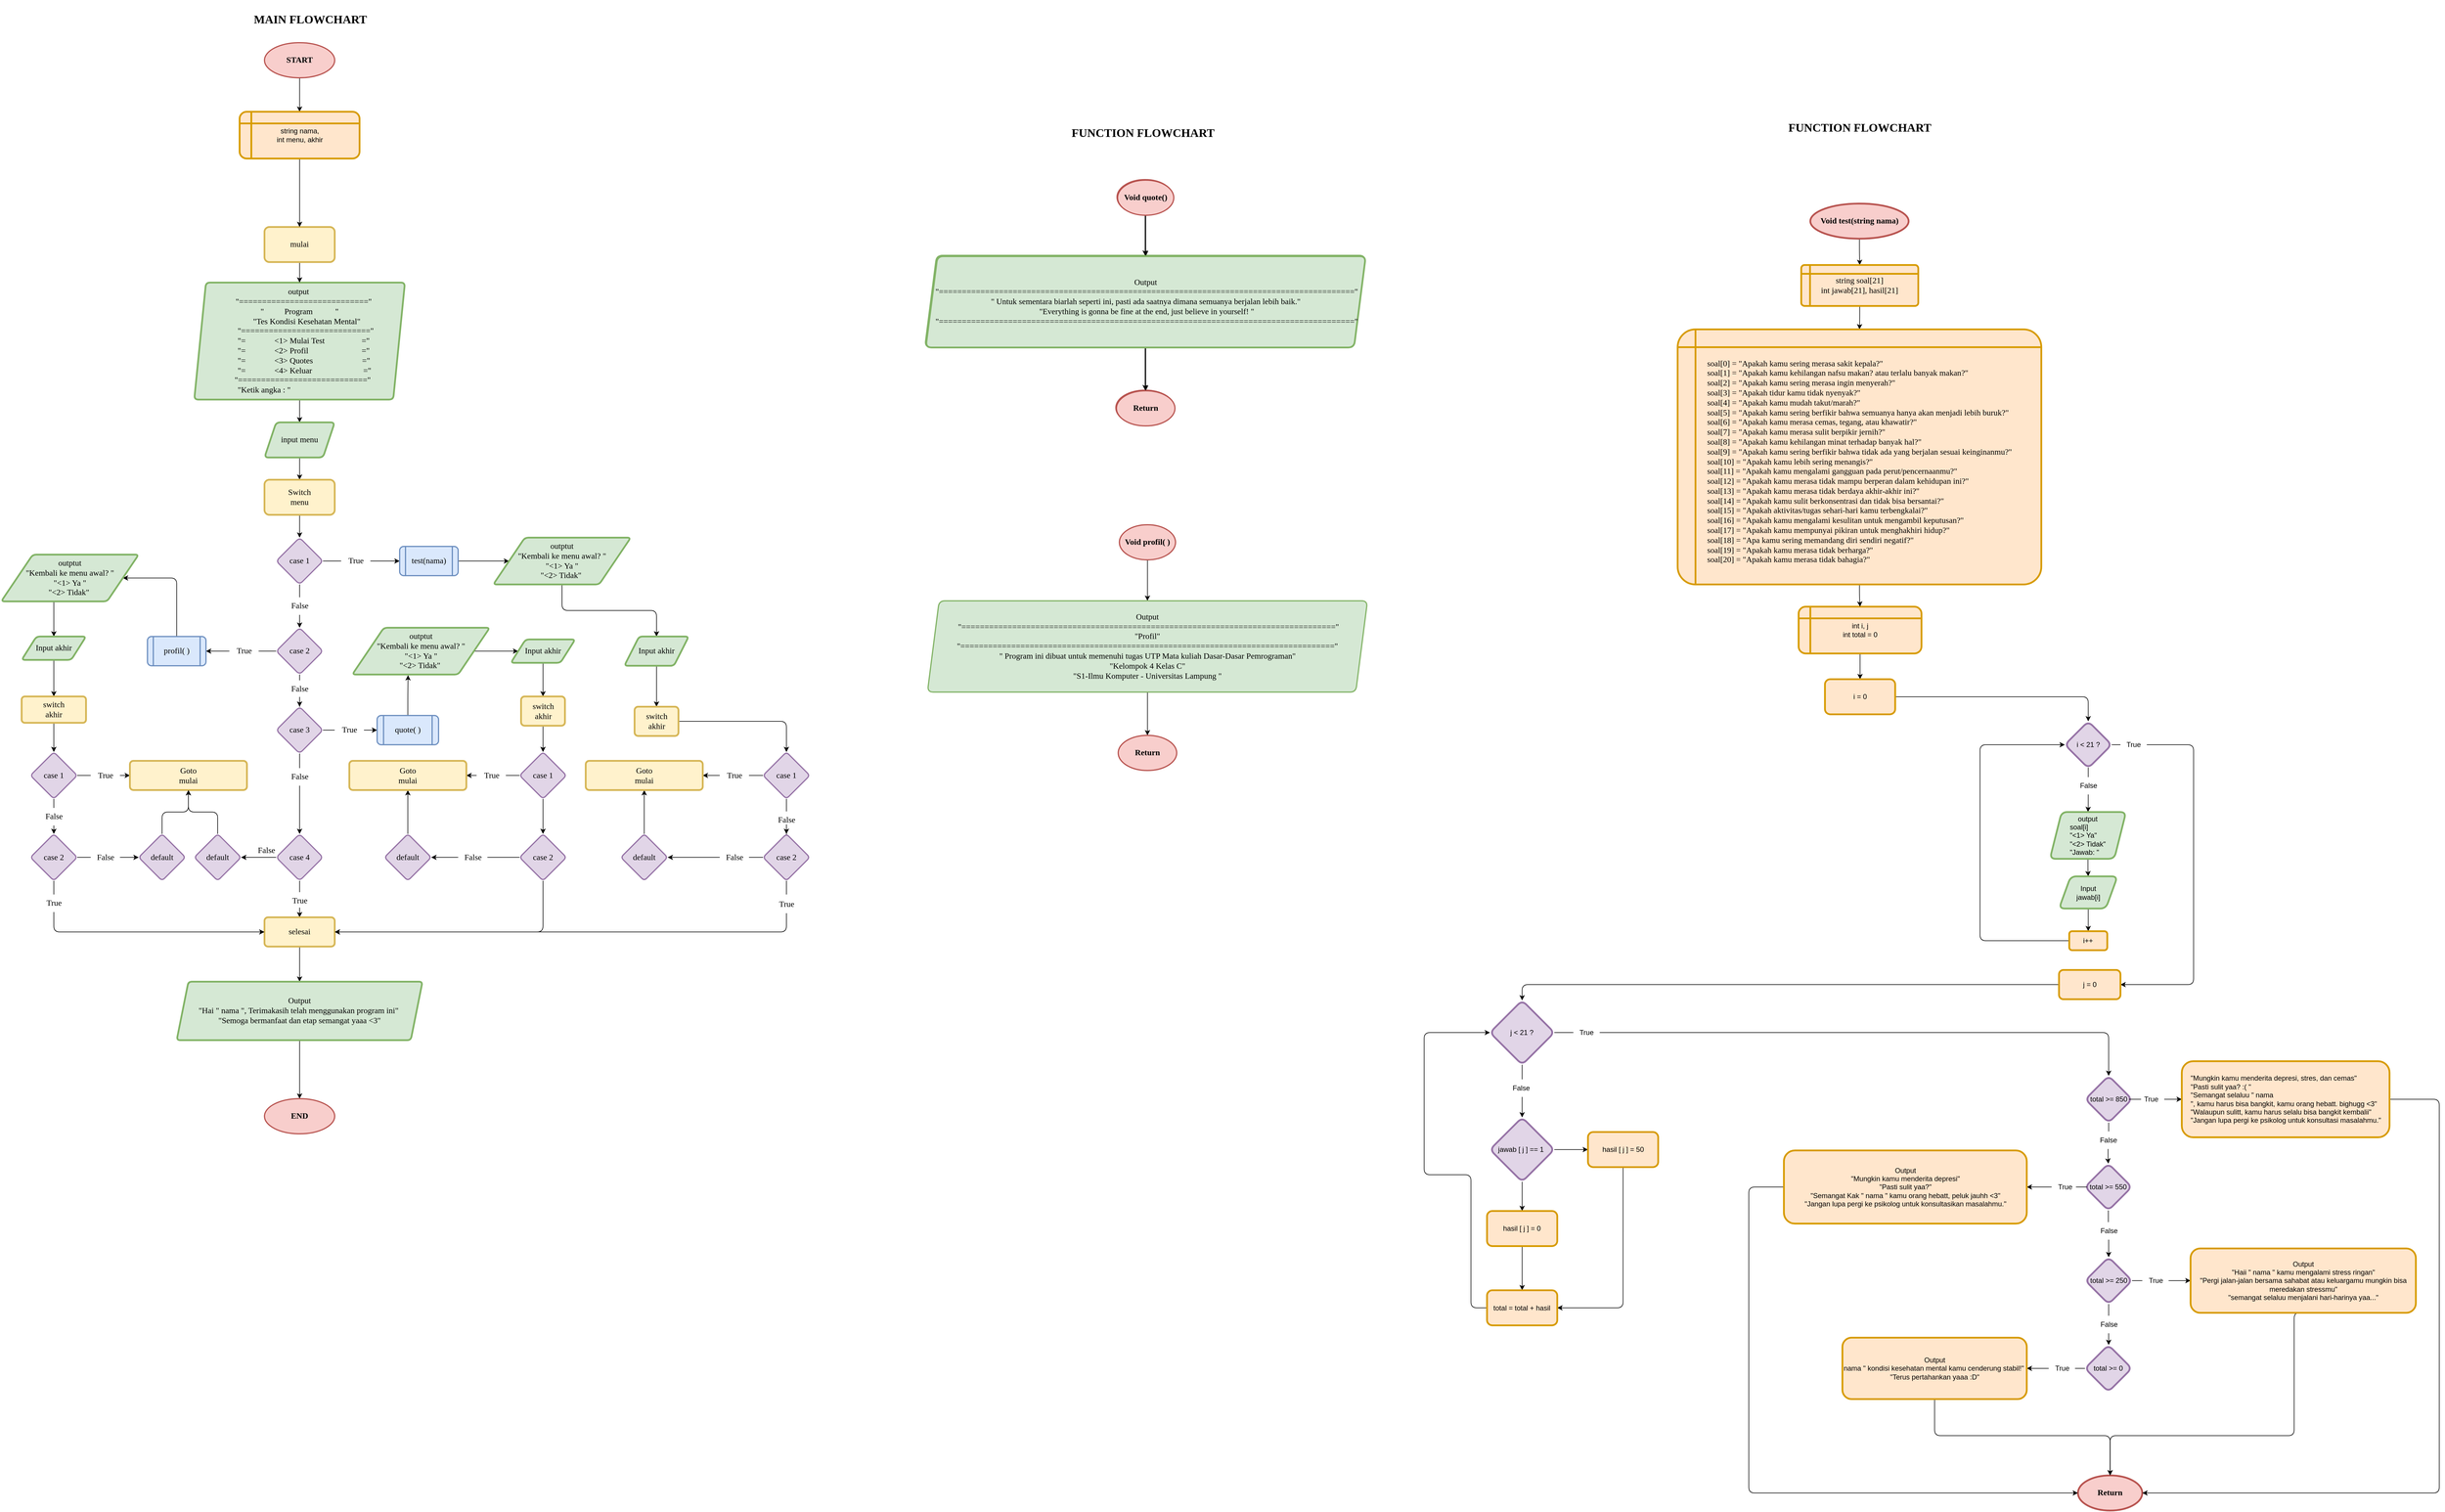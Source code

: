 <mxfile version="20.4.1" type="device"><diagram id="E1meG-g0-pCma6KtvVUV" name="Halaman-1"><mxGraphModel dx="6128" dy="4018" grid="0" gridSize="1" guides="1" tooltips="1" connect="1" arrows="1" fold="1" page="1" pageScale="1" pageWidth="4681" pageHeight="3300" background="none" math="0" shadow="0"><root><mxCell id="0"/><mxCell id="1" parent="0"/><mxCell id="onnac_k2jb6qkWJlg0mS-4" value="" style="edgeStyle=orthogonalEdgeStyle;rounded=1;orthogonalLoop=1;jettySize=auto;html=1;fontSize=14;fontFamily=Times New Roman;" parent="1" source="onnac_k2jb6qkWJlg0mS-5" target="onnac_k2jb6qkWJlg0mS-7" edge="1"><mxGeometry relative="1" as="geometry"/></mxCell><mxCell id="onnac_k2jb6qkWJlg0mS-5" value="&lt;div style=&quot;font-size: 14px;&quot;&gt;&lt;span style=&quot;background-color: initial; font-size: 14px;&quot;&gt;output&amp;nbsp;&lt;/span&gt;&lt;/div&gt;&lt;div style=&quot;font-size: 14px;&quot;&gt;&lt;span style=&quot;background-color: initial; font-size: 14px;&quot;&gt;&lt;/span&gt;&lt;span style=&quot;background-color: initial; font-size: 14px;&quot;&gt;&amp;nbsp; &amp;nbsp; &quot;============================&quot;&lt;/span&gt;&lt;/div&gt;&lt;div style=&quot;font-size: 14px;&quot;&gt;&quot;&amp;nbsp; &amp;nbsp; &amp;nbsp; &amp;nbsp; &amp;nbsp; Program&amp;nbsp; &amp;nbsp; &amp;nbsp; &amp;nbsp; &amp;nbsp; &amp;nbsp;&quot;&lt;/div&gt;&lt;div style=&quot;font-size: 14px;&quot;&gt;&amp;nbsp; &amp;nbsp; &amp;nbsp; &amp;nbsp;&quot;Tes Kondisi Kesehatan Mental&quot;&lt;/div&gt;&lt;div style=&quot;font-size: 14px;&quot;&gt;&amp;nbsp; &amp;nbsp; &amp;nbsp; &quot;============================&quot;&lt;/div&gt;&lt;div style=&quot;text-align: left; font-size: 14px;&quot;&gt;&amp;nbsp; &amp;nbsp; &amp;nbsp; &quot;=&amp;nbsp; &amp;nbsp; &amp;nbsp; &amp;nbsp; &amp;nbsp; &amp;nbsp; &amp;nbsp; &amp;lt;1&amp;gt; Mulai Test&amp;nbsp; &amp;nbsp; &amp;nbsp; &amp;nbsp; &amp;nbsp; &amp;nbsp; &amp;nbsp; &amp;nbsp; &amp;nbsp; =&quot;&lt;/div&gt;&lt;div style=&quot;text-align: left; font-size: 14px;&quot;&gt;&lt;span style=&quot;background-color: initial; font-size: 14px;&quot;&gt;&amp;nbsp; &amp;nbsp; &amp;nbsp; &quot;=&amp;nbsp; &amp;nbsp; &amp;nbsp; &amp;nbsp; &amp;nbsp; &amp;nbsp; &amp;nbsp; &amp;lt;2&amp;gt; Profil&lt;/span&gt;&lt;span style=&quot;background-color: initial; font-size: 14px;&quot;&gt;&#9;&lt;/span&gt;&lt;span style=&quot;background-color: initial; font-size: 14px;&quot;&gt;&amp;nbsp; &amp;nbsp; &amp;nbsp; &amp;nbsp; &amp;nbsp; &amp;nbsp; &amp;nbsp; &amp;nbsp; &amp;nbsp; &amp;nbsp; &amp;nbsp; &amp;nbsp; &amp;nbsp;=&quot;&lt;/span&gt;&lt;/div&gt;&lt;div style=&quot;text-align: left; font-size: 14px;&quot;&gt;&lt;span style=&quot;font-size: 14px;&quot;&gt;&lt;/span&gt;&amp;nbsp; &amp;nbsp; &amp;nbsp; &quot;=&amp;nbsp; &amp;nbsp; &amp;nbsp; &amp;nbsp; &amp;nbsp; &amp;nbsp; &amp;nbsp; &amp;lt;3&amp;gt; Quotes&amp;nbsp; &amp;nbsp; &amp;nbsp; &amp;nbsp; &amp;nbsp; &amp;nbsp; &amp;nbsp; &amp;nbsp; &amp;nbsp; &amp;nbsp; &amp;nbsp; &amp;nbsp; =&quot;&lt;/div&gt;&lt;div style=&quot;text-align: left; font-size: 14px;&quot;&gt;&amp;nbsp; &amp;nbsp; &amp;nbsp; &quot;=&amp;nbsp; &amp;nbsp; &amp;nbsp; &amp;nbsp; &amp;nbsp; &amp;nbsp; &amp;nbsp; &amp;lt;4&amp;gt; Keluar&lt;span style=&quot;font-size: 14px;&quot;&gt;&#9;&lt;/span&gt;&amp;nbsp; &amp;nbsp; &amp;nbsp; &amp;nbsp; &amp;nbsp; &amp;nbsp; &amp;nbsp; &amp;nbsp; &amp;nbsp; &amp;nbsp; &amp;nbsp; &amp;nbsp; =&quot;&lt;/div&gt;&lt;div style=&quot;font-size: 14px;&quot;&gt;&amp;nbsp; &amp;nbsp;&quot;============================&quot;&lt;/div&gt;&lt;div style=&quot;text-align: left; font-size: 14px;&quot;&gt;&lt;span style=&quot;background-color: initial; font-size: 14px;&quot;&gt;&amp;nbsp; &amp;nbsp; &amp;nbsp; &quot;Ketik angka : &quot;&lt;/span&gt;&lt;/div&gt;" style="shape=parallelogram;perimeter=parallelogramPerimeter;whiteSpace=wrap;html=1;fixedSize=1;rounded=1;arcSize=14;strokeWidth=3;align=center;fontSize=14;fontFamily=Times New Roman;fillColor=#d5e8d4;strokeColor=#82b366;" parent="1" vertex="1"><mxGeometry x="-4118" y="-2513" width="360" height="200" as="geometry"/></mxCell><mxCell id="onnac_k2jb6qkWJlg0mS-6" value="" style="edgeStyle=orthogonalEdgeStyle;rounded=1;orthogonalLoop=1;jettySize=auto;html=1;fontSize=14;fontFamily=Times New Roman;" parent="1" source="onnac_k2jb6qkWJlg0mS-7" target="onnac_k2jb6qkWJlg0mS-8" edge="1"><mxGeometry relative="1" as="geometry"/></mxCell><mxCell id="onnac_k2jb6qkWJlg0mS-7" value="input menu" style="shape=parallelogram;perimeter=parallelogramPerimeter;whiteSpace=wrap;html=1;fixedSize=1;fontSize=14;rounded=1;arcSize=14;strokeWidth=3;fontFamily=Times New Roman;fillColor=#d5e8d4;strokeColor=#82b366;" parent="1" vertex="1"><mxGeometry x="-3998" y="-2274" width="120" height="60" as="geometry"/></mxCell><mxCell id="onnac_k2jb6qkWJlg0mS-10" value="" style="edgeStyle=orthogonalEdgeStyle;rounded=1;orthogonalLoop=1;jettySize=auto;html=1;fontFamily=Times New Roman;fontSize=14;" parent="1" source="onnac_k2jb6qkWJlg0mS-8" target="onnac_k2jb6qkWJlg0mS-9" edge="1"><mxGeometry relative="1" as="geometry"/></mxCell><mxCell id="onnac_k2jb6qkWJlg0mS-8" value="Switch&lt;br style=&quot;font-size: 14px;&quot;&gt;menu" style="whiteSpace=wrap;html=1;fontSize=14;rounded=1;arcSize=14;strokeWidth=3;fontFamily=Times New Roman;fillColor=#fff2cc;strokeColor=#d6b656;" parent="1" vertex="1"><mxGeometry x="-3998" y="-2176" width="120" height="60" as="geometry"/></mxCell><mxCell id="onnac_k2jb6qkWJlg0mS-12" value="" style="edgeStyle=orthogonalEdgeStyle;rounded=1;orthogonalLoop=1;jettySize=auto;html=1;fontFamily=Times New Roman;fontSize=14;startArrow=none;" parent="1" source="onnac_k2jb6qkWJlg0mS-18" target="onnac_k2jb6qkWJlg0mS-11" edge="1"><mxGeometry relative="1" as="geometry"/></mxCell><mxCell id="onnac_k2jb6qkWJlg0mS-23" value="" style="edgeStyle=orthogonalEdgeStyle;rounded=1;orthogonalLoop=1;jettySize=auto;html=1;fontFamily=Times New Roman;fontSize=14;startArrow=none;" parent="1" source="UKovL_6SNcnOI18yXJH8-9" target="onnac_k2jb6qkWJlg0mS-22" edge="1"><mxGeometry relative="1" as="geometry"/></mxCell><mxCell id="onnac_k2jb6qkWJlg0mS-9" value="case 1" style="rhombus;whiteSpace=wrap;html=1;fontSize=14;rounded=1;arcSize=14;strokeWidth=2;fontFamily=Times New Roman;fillColor=#e1d5e7;strokeColor=#9673a6;" parent="1" vertex="1"><mxGeometry x="-3978" y="-2077" width="80" height="80" as="geometry"/></mxCell><mxCell id="onnac_k2jb6qkWJlg0mS-14" value="" style="edgeStyle=orthogonalEdgeStyle;rounded=1;orthogonalLoop=1;jettySize=auto;html=1;fontFamily=Times New Roman;fontSize=14;startArrow=none;" parent="1" source="UKovL_6SNcnOI18yXJH8-32" target="onnac_k2jb6qkWJlg0mS-13" edge="1"><mxGeometry relative="1" as="geometry"/></mxCell><mxCell id="onnac_k2jb6qkWJlg0mS-47" value="" style="edgeStyle=orthogonalEdgeStyle;rounded=1;orthogonalLoop=1;jettySize=auto;html=1;fontFamily=Times New Roman;fontSize=14;startArrow=none;" parent="1" source="UKovL_6SNcnOI18yXJH8-33" target="onnac_k2jb6qkWJlg0mS-46" edge="1"><mxGeometry relative="1" as="geometry"/></mxCell><mxCell id="onnac_k2jb6qkWJlg0mS-11" value="case 2" style="rhombus;whiteSpace=wrap;html=1;fontSize=14;rounded=1;arcSize=14;strokeWidth=2;fontFamily=Times New Roman;fillColor=#e1d5e7;strokeColor=#9673a6;" parent="1" vertex="1"><mxGeometry x="-3978" y="-1923" width="80" height="80" as="geometry"/></mxCell><mxCell id="onnac_k2jb6qkWJlg0mS-16" value="" style="edgeStyle=orthogonalEdgeStyle;rounded=1;orthogonalLoop=1;jettySize=auto;html=1;fontFamily=Times New Roman;fontSize=14;startArrow=none;" parent="1" source="UKovL_6SNcnOI18yXJH8-34" target="onnac_k2jb6qkWJlg0mS-15" edge="1"><mxGeometry relative="1" as="geometry"/></mxCell><mxCell id="onnac_k2jb6qkWJlg0mS-67" value="" style="edgeStyle=orthogonalEdgeStyle;rounded=1;orthogonalLoop=1;jettySize=auto;html=1;fontFamily=Times New Roman;fontSize=14;startArrow=none;" parent="1" source="UKovL_6SNcnOI18yXJH8-35" target="onnac_k2jb6qkWJlg0mS-66" edge="1"><mxGeometry relative="1" as="geometry"/></mxCell><mxCell id="onnac_k2jb6qkWJlg0mS-13" value="case 3" style="rhombus;whiteSpace=wrap;html=1;fontSize=14;rounded=1;arcSize=14;strokeWidth=2;fontFamily=Times New Roman;fillColor=#e1d5e7;strokeColor=#9673a6;" parent="1" vertex="1"><mxGeometry x="-3978" y="-1788" width="80" height="80" as="geometry"/></mxCell><mxCell id="onnac_k2jb6qkWJlg0mS-69" style="edgeStyle=orthogonalEdgeStyle;rounded=1;orthogonalLoop=1;jettySize=auto;html=1;exitX=0.5;exitY=1;exitDx=0;exitDy=0;fontFamily=Times New Roman;fontSize=14;startArrow=none;" parent="1" source="UKovL_6SNcnOI18yXJH8-41" target="onnac_k2jb6qkWJlg0mS-41" edge="1"><mxGeometry relative="1" as="geometry"/></mxCell><mxCell id="fN877jwvhzqJ6ygmM6iF-1" value="" style="edgeStyle=orthogonalEdgeStyle;rounded=1;orthogonalLoop=1;jettySize=auto;html=1;fontFamily=Times New Roman;fontSize=14;" parent="1" source="onnac_k2jb6qkWJlg0mS-15" target="onnac_k2jb6qkWJlg0mS-142" edge="1"><mxGeometry relative="1" as="geometry"/></mxCell><mxCell id="onnac_k2jb6qkWJlg0mS-15" value="case 4" style="rhombus;whiteSpace=wrap;html=1;fontSize=14;rounded=1;arcSize=14;strokeWidth=2;fontFamily=Times New Roman;fillColor=#e1d5e7;strokeColor=#9673a6;" parent="1" vertex="1"><mxGeometry x="-3978" y="-1570.5" width="80" height="80" as="geometry"/></mxCell><mxCell id="onnac_k2jb6qkWJlg0mS-148" value="" style="edgeStyle=orthogonalEdgeStyle;rounded=1;orthogonalLoop=1;jettySize=auto;html=1;fontFamily=Times New Roman;fontSize=14;" parent="1" source="onnac_k2jb6qkWJlg0mS-22" target="onnac_k2jb6qkWJlg0mS-25" edge="1"><mxGeometry relative="1" as="geometry"/></mxCell><mxCell id="onnac_k2jb6qkWJlg0mS-22" value="test(nama)" style="shape=process;whiteSpace=wrap;html=1;backgroundOutline=1;fontSize=14;rounded=1;arcSize=14;strokeWidth=2;fontFamily=Times New Roman;fillColor=#dae8fc;strokeColor=#6c8ebf;" parent="1" vertex="1"><mxGeometry x="-3767" y="-2062" width="100" height="50" as="geometry"/></mxCell><mxCell id="onnac_k2jb6qkWJlg0mS-28" value="" style="edgeStyle=orthogonalEdgeStyle;rounded=1;orthogonalLoop=1;jettySize=auto;html=1;fontFamily=Times New Roman;fontSize=14;" parent="1" source="onnac_k2jb6qkWJlg0mS-25" target="onnac_k2jb6qkWJlg0mS-27" edge="1"><mxGeometry relative="1" as="geometry"/></mxCell><mxCell id="onnac_k2jb6qkWJlg0mS-25" value="outptut&lt;br style=&quot;font-size: 14px;&quot;&gt;&quot;Kembali ke menu awal? &quot;&lt;br style=&quot;font-size: 14px;&quot;&gt;&quot;&amp;lt;1&amp;gt; Ya &quot;&lt;br style=&quot;font-size: 14px;&quot;&gt;&quot;&amp;lt;2&amp;gt; Tidak&quot;&amp;nbsp;" style="shape=parallelogram;html=1;strokeWidth=3;perimeter=parallelogramPerimeter;whiteSpace=wrap;rounded=1;arcSize=12;size=0.23;fontFamily=Times New Roman;fontSize=14;fillColor=#d5e8d4;strokeColor=#82b366;" parent="1" vertex="1"><mxGeometry x="-3607" y="-2077" width="235" height="80" as="geometry"/></mxCell><mxCell id="onnac_k2jb6qkWJlg0mS-32" value="" style="edgeStyle=orthogonalEdgeStyle;rounded=1;orthogonalLoop=1;jettySize=auto;html=1;fontFamily=Times New Roman;fontSize=14;" parent="1" source="onnac_k2jb6qkWJlg0mS-27" target="onnac_k2jb6qkWJlg0mS-31" edge="1"><mxGeometry relative="1" as="geometry"/></mxCell><mxCell id="onnac_k2jb6qkWJlg0mS-27" value="Input akhir" style="shape=parallelogram;html=1;strokeWidth=3;perimeter=parallelogramPerimeter;whiteSpace=wrap;rounded=1;arcSize=12;size=0.23;fontFamily=Times New Roman;fontSize=14;fillColor=#d5e8d4;strokeColor=#82b366;" parent="1" vertex="1"><mxGeometry x="-3383" y="-1908" width="110" height="50" as="geometry"/></mxCell><mxCell id="onnac_k2jb6qkWJlg0mS-34" value="" style="edgeStyle=orthogonalEdgeStyle;rounded=1;orthogonalLoop=1;jettySize=auto;html=1;fontFamily=Times New Roman;fontSize=14;" parent="1" source="onnac_k2jb6qkWJlg0mS-31" target="onnac_k2jb6qkWJlg0mS-33" edge="1"><mxGeometry relative="1" as="geometry"/></mxCell><mxCell id="onnac_k2jb6qkWJlg0mS-31" value="switch&lt;br style=&quot;font-size: 14px;&quot;&gt;akhir" style="whiteSpace=wrap;html=1;strokeWidth=3;rounded=1;arcSize=12;fontFamily=Times New Roman;fontSize=14;fillColor=#fff2cc;strokeColor=#d6b656;" parent="1" vertex="1"><mxGeometry x="-3365.5" y="-1788" width="75" height="50" as="geometry"/></mxCell><mxCell id="onnac_k2jb6qkWJlg0mS-40" value="" style="edgeStyle=orthogonalEdgeStyle;rounded=1;orthogonalLoop=1;jettySize=auto;html=1;fontFamily=Times New Roman;fontSize=14;startArrow=none;" parent="1" source="UKovL_6SNcnOI18yXJH8-42" target="onnac_k2jb6qkWJlg0mS-39" edge="1"><mxGeometry relative="1" as="geometry"/></mxCell><mxCell id="UKovL_6SNcnOI18yXJH8-78" style="edgeStyle=orthogonalEdgeStyle;rounded=1;orthogonalLoop=1;jettySize=auto;html=1;exitX=0;exitY=0.5;exitDx=0;exitDy=0;entryX=1;entryY=0.5;entryDx=0;entryDy=0;strokeColor=#000000;fontColor=#FFFFFF;fillColor=#F45B69;startArrow=none;" parent="1" source="UKovL_6SNcnOI18yXJH8-43" target="UKovL_6SNcnOI18yXJH8-18" edge="1"><mxGeometry relative="1" as="geometry"/></mxCell><mxCell id="onnac_k2jb6qkWJlg0mS-33" value="case 1" style="rhombus;whiteSpace=wrap;html=1;strokeWidth=2;rounded=1;arcSize=12;fontFamily=Times New Roman;fontSize=14;fillColor=#e1d5e7;strokeColor=#9673a6;" parent="1" vertex="1"><mxGeometry x="-3146" y="-1710.5" width="80" height="80" as="geometry"/></mxCell><mxCell id="onnac_k2jb6qkWJlg0mS-131" style="edgeStyle=orthogonalEdgeStyle;rounded=1;orthogonalLoop=1;jettySize=auto;html=1;exitX=0.5;exitY=1;exitDx=0;exitDy=0;entryX=1;entryY=0.5;entryDx=0;entryDy=0;fontFamily=Times New Roman;fontSize=14;startArrow=none;" parent="1" source="UKovL_6SNcnOI18yXJH8-45" target="onnac_k2jb6qkWJlg0mS-41" edge="1"><mxGeometry relative="1" as="geometry"/></mxCell><mxCell id="UKovL_6SNcnOI18yXJH8-22" value="" style="edgeStyle=orthogonalEdgeStyle;rounded=1;orthogonalLoop=1;jettySize=auto;html=1;fontFamily=Times New Roman;fontSize=14;startArrow=none;" parent="1" source="UKovL_6SNcnOI18yXJH8-44" target="onnac_k2jb6qkWJlg0mS-123" edge="1"><mxGeometry relative="1" as="geometry"/></mxCell><mxCell id="onnac_k2jb6qkWJlg0mS-39" value="case 2" style="rhombus;whiteSpace=wrap;html=1;strokeWidth=2;rounded=1;arcSize=12;fontFamily=Times New Roman;fontSize=14;fillColor=#e1d5e7;strokeColor=#9673a6;" parent="1" vertex="1"><mxGeometry x="-3146" y="-1570.5" width="80" height="80" as="geometry"/></mxCell><mxCell id="onnac_k2jb6qkWJlg0mS-44" value="" style="edgeStyle=orthogonalEdgeStyle;rounded=1;orthogonalLoop=1;jettySize=auto;html=1;fontFamily=Times New Roman;fontSize=14;" parent="1" source="onnac_k2jb6qkWJlg0mS-41" target="onnac_k2jb6qkWJlg0mS-43" edge="1"><mxGeometry relative="1" as="geometry"/></mxCell><mxCell id="onnac_k2jb6qkWJlg0mS-41" value="selesai" style="whiteSpace=wrap;html=1;strokeWidth=3;rounded=1;arcSize=12;fontFamily=Times New Roman;fontSize=14;fillColor=#fff2cc;strokeColor=#d6b656;" parent="1" vertex="1"><mxGeometry x="-3998" y="-1428" width="120" height="50" as="geometry"/></mxCell><mxCell id="UKovL_6SNcnOI18yXJH8-31" value="" style="edgeStyle=orthogonalEdgeStyle;rounded=1;orthogonalLoop=1;jettySize=auto;html=1;fontFamily=Times New Roman;fontSize=14;" parent="1" source="onnac_k2jb6qkWJlg0mS-43" target="UKovL_6SNcnOI18yXJH8-30" edge="1"><mxGeometry relative="1" as="geometry"/></mxCell><mxCell id="onnac_k2jb6qkWJlg0mS-43" value="Output&lt;br style=&quot;font-size: 14px;&quot;&gt;&lt;div style=&quot;font-size: 14px;&quot;&gt;&quot;Hai &quot; nama &quot;, Terimakasih telah menggunakan program ini&quot;&amp;nbsp;&lt;/div&gt;&lt;div style=&quot;font-size: 14px;&quot;&gt;&quot;Semoga bermanfaat dan etap semangat yaaa &amp;lt;3&quot;&lt;/div&gt;" style="shape=parallelogram;perimeter=parallelogramPerimeter;whiteSpace=wrap;html=1;fixedSize=1;strokeWidth=3;rounded=1;arcSize=12;fontFamily=Times New Roman;fontSize=14;fillColor=#d5e8d4;strokeColor=#82b366;" parent="1" vertex="1"><mxGeometry x="-4148" y="-1318" width="420" height="100" as="geometry"/></mxCell><mxCell id="onnac_k2jb6qkWJlg0mS-126" value="" style="edgeStyle=orthogonalEdgeStyle;rounded=1;orthogonalLoop=1;jettySize=auto;html=1;fontFamily=Times New Roman;fontSize=14;" parent="1" source="onnac_k2jb6qkWJlg0mS-46" target="onnac_k2jb6qkWJlg0mS-51" edge="1"><mxGeometry relative="1" as="geometry"><Array as="points"><mxPoint x="-4338" y="-2008"/></Array></mxGeometry></mxCell><mxCell id="onnac_k2jb6qkWJlg0mS-46" value="profil( )" style="shape=process;whiteSpace=wrap;html=1;backgroundOutline=1;fontSize=14;rounded=1;arcSize=14;strokeWidth=2;fontFamily=Times New Roman;fillColor=#dae8fc;strokeColor=#6c8ebf;" parent="1" vertex="1"><mxGeometry x="-4198" y="-1908" width="100" height="50" as="geometry"/></mxCell><mxCell id="UKovL_6SNcnOI18yXJH8-25" value="" style="edgeStyle=orthogonalEdgeStyle;rounded=1;orthogonalLoop=1;jettySize=auto;html=1;fontFamily=Times New Roman;fontSize=14;" parent="1" source="onnac_k2jb6qkWJlg0mS-51" target="onnac_k2jb6qkWJlg0mS-53" edge="1"><mxGeometry relative="1" as="geometry"><Array as="points"><mxPoint x="-4358" y="-1950"/><mxPoint x="-4358" y="-1950"/></Array></mxGeometry></mxCell><mxCell id="onnac_k2jb6qkWJlg0mS-51" value="outptut&lt;br style=&quot;font-size: 14px;&quot;&gt;&quot;Kembali ke menu awal? &quot;&lt;br style=&quot;font-size: 14px;&quot;&gt;&quot;&amp;lt;1&amp;gt; Ya &quot;&lt;br style=&quot;font-size: 14px;&quot;&gt;&quot;&amp;lt;2&amp;gt; Tidak&quot;&amp;nbsp;" style="shape=parallelogram;html=1;strokeWidth=3;perimeter=parallelogramPerimeter;whiteSpace=wrap;rounded=1;arcSize=12;size=0.23;fontFamily=Times New Roman;fontSize=14;fillColor=#d5e8d4;strokeColor=#82b366;" parent="1" vertex="1"><mxGeometry x="-4448" y="-2048" width="235" height="80" as="geometry"/></mxCell><mxCell id="UKovL_6SNcnOI18yXJH8-26" value="" style="edgeStyle=orthogonalEdgeStyle;rounded=1;orthogonalLoop=1;jettySize=auto;html=1;fontFamily=Times New Roman;fontSize=14;" parent="1" source="onnac_k2jb6qkWJlg0mS-53" target="onnac_k2jb6qkWJlg0mS-55" edge="1"><mxGeometry relative="1" as="geometry"/></mxCell><mxCell id="onnac_k2jb6qkWJlg0mS-53" value="Input akhir" style="shape=parallelogram;html=1;strokeWidth=3;perimeter=parallelogramPerimeter;whiteSpace=wrap;rounded=1;arcSize=12;size=0.23;fontFamily=Times New Roman;fontSize=14;fillColor=#d5e8d4;strokeColor=#82b366;" parent="1" vertex="1"><mxGeometry x="-4413" y="-1908" width="110" height="40" as="geometry"/></mxCell><mxCell id="onnac_k2jb6qkWJlg0mS-54" value="" style="edgeStyle=orthogonalEdgeStyle;rounded=1;orthogonalLoop=1;jettySize=auto;html=1;fontFamily=Times New Roman;fontSize=14;" parent="1" source="onnac_k2jb6qkWJlg0mS-55" target="onnac_k2jb6qkWJlg0mS-57" edge="1"><mxGeometry relative="1" as="geometry"/></mxCell><mxCell id="onnac_k2jb6qkWJlg0mS-55" value="switch&lt;br style=&quot;font-size: 14px;&quot;&gt;akhir" style="whiteSpace=wrap;html=1;strokeWidth=3;rounded=1;arcSize=12;fontFamily=Times New Roman;fontSize=14;fillColor=#fff2cc;strokeColor=#d6b656;" parent="1" vertex="1"><mxGeometry x="-4413" y="-1805.5" width="110" height="45" as="geometry"/></mxCell><mxCell id="onnac_k2jb6qkWJlg0mS-63" style="edgeStyle=orthogonalEdgeStyle;rounded=1;orthogonalLoop=1;jettySize=auto;html=1;exitX=0.5;exitY=1;exitDx=0;exitDy=0;entryX=0.5;entryY=0;entryDx=0;entryDy=0;fontFamily=Times New Roman;fontSize=14;startArrow=none;" parent="1" source="UKovL_6SNcnOI18yXJH8-36" target="onnac_k2jb6qkWJlg0mS-58" edge="1"><mxGeometry relative="1" as="geometry"/></mxCell><mxCell id="UKovL_6SNcnOI18yXJH8-24" value="" style="edgeStyle=orthogonalEdgeStyle;rounded=1;orthogonalLoop=1;jettySize=auto;html=1;fontFamily=Times New Roman;fontSize=14;startArrow=none;" parent="1" source="UKovL_6SNcnOI18yXJH8-37" target="onnac_k2jb6qkWJlg0mS-141" edge="1"><mxGeometry relative="1" as="geometry"><Array as="points"><mxPoint x="-4128" y="-1671"/></Array></mxGeometry></mxCell><mxCell id="onnac_k2jb6qkWJlg0mS-57" value="case 1" style="rhombus;whiteSpace=wrap;html=1;strokeWidth=2;rounded=1;arcSize=12;fontFamily=Times New Roman;fontSize=14;fillColor=#e1d5e7;strokeColor=#9673a6;" parent="1" vertex="1"><mxGeometry x="-4398" y="-1710.5" width="80" height="80" as="geometry"/></mxCell><mxCell id="onnac_k2jb6qkWJlg0mS-121" value="" style="edgeStyle=orthogonalEdgeStyle;rounded=1;orthogonalLoop=1;jettySize=auto;html=1;fontFamily=Times New Roman;fontSize=14;startArrow=none;" parent="1" source="UKovL_6SNcnOI18yXJH8-38" target="onnac_k2jb6qkWJlg0mS-117" edge="1"><mxGeometry relative="1" as="geometry"/></mxCell><mxCell id="UKovL_6SNcnOI18yXJH8-71" style="edgeStyle=orthogonalEdgeStyle;rounded=1;orthogonalLoop=1;jettySize=auto;html=1;exitX=0.5;exitY=1;exitDx=0;exitDy=0;entryX=0;entryY=0.5;entryDx=0;entryDy=0;strokeColor=#000000;fontColor=#FFFFFF;fillColor=#F45B69;startArrow=none;" parent="1" source="UKovL_6SNcnOI18yXJH8-39" target="onnac_k2jb6qkWJlg0mS-41" edge="1"><mxGeometry relative="1" as="geometry"/></mxCell><mxCell id="onnac_k2jb6qkWJlg0mS-58" value="case 2" style="rhombus;whiteSpace=wrap;html=1;strokeWidth=2;rounded=1;arcSize=12;fontFamily=Times New Roman;fontSize=14;fillColor=#e1d5e7;strokeColor=#9673a6;" parent="1" vertex="1"><mxGeometry x="-4398" y="-1570.5" width="80" height="80" as="geometry"/></mxCell><mxCell id="onnac_k2jb6qkWJlg0mS-143" value="" style="edgeStyle=orthogonalEdgeStyle;rounded=1;orthogonalLoop=1;jettySize=auto;html=1;entryX=0.406;entryY=1.013;entryDx=0;entryDy=0;entryPerimeter=0;fontFamily=Times New Roman;fontSize=14;" parent="1" source="onnac_k2jb6qkWJlg0mS-66" target="onnac_k2jb6qkWJlg0mS-98" edge="1"><mxGeometry relative="1" as="geometry"><mxPoint x="-3755" y="-1798" as="targetPoint"/></mxGeometry></mxCell><mxCell id="onnac_k2jb6qkWJlg0mS-66" value="quote( )" style="shape=process;whiteSpace=wrap;html=1;backgroundOutline=1;fontSize=14;rounded=1;arcSize=14;strokeWidth=2;fontFamily=Times New Roman;fillColor=#dae8fc;strokeColor=#6c8ebf;" parent="1" vertex="1"><mxGeometry x="-3805.5" y="-1773" width="105" height="50" as="geometry"/></mxCell><mxCell id="UKovL_6SNcnOI18yXJH8-14" value="" style="edgeStyle=orthogonalEdgeStyle;rounded=1;orthogonalLoop=1;jettySize=auto;html=1;fontFamily=Times New Roman;fontSize=14;" parent="1" source="onnac_k2jb6qkWJlg0mS-83" target="onnac_k2jb6qkWJlg0mS-137" edge="1"><mxGeometry relative="1" as="geometry"/></mxCell><mxCell id="onnac_k2jb6qkWJlg0mS-83" value="default" style="rhombus;whiteSpace=wrap;html=1;strokeWidth=2;rounded=1;arcSize=12;fontFamily=Times New Roman;fontSize=14;fillColor=#e1d5e7;strokeColor=#9673a6;" parent="1" vertex="1"><mxGeometry x="-3793" y="-1570.5" width="80" height="80" as="geometry"/></mxCell><mxCell id="onnac_k2jb6qkWJlg0mS-97" value="" style="edgeStyle=orthogonalEdgeStyle;rounded=1;orthogonalLoop=1;jettySize=auto;html=1;fontFamily=Times New Roman;fontSize=14;" parent="1" source="onnac_k2jb6qkWJlg0mS-98" target="onnac_k2jb6qkWJlg0mS-100" edge="1"><mxGeometry relative="1" as="geometry"/></mxCell><mxCell id="onnac_k2jb6qkWJlg0mS-98" value="outptut&lt;br style=&quot;font-size: 14px;&quot;&gt;&quot;Kembali ke menu awal? &quot;&lt;br style=&quot;font-size: 14px;&quot;&gt;&quot;&amp;lt;1&amp;gt; Ya &quot;&lt;br style=&quot;font-size: 14px;&quot;&gt;&quot;&amp;lt;2&amp;gt; Tidak&quot;&amp;nbsp;" style="shape=parallelogram;html=1;strokeWidth=3;perimeter=parallelogramPerimeter;whiteSpace=wrap;rounded=1;arcSize=12;size=0.23;fontFamily=Times New Roman;fontSize=14;fillColor=#d5e8d4;strokeColor=#82b366;" parent="1" vertex="1"><mxGeometry x="-3848" y="-1923" width="235" height="80" as="geometry"/></mxCell><mxCell id="onnac_k2jb6qkWJlg0mS-99" value="" style="edgeStyle=orthogonalEdgeStyle;rounded=1;orthogonalLoop=1;jettySize=auto;html=1;fontFamily=Times New Roman;fontSize=14;" parent="1" source="onnac_k2jb6qkWJlg0mS-100" target="onnac_k2jb6qkWJlg0mS-103" edge="1"><mxGeometry relative="1" as="geometry"/></mxCell><mxCell id="onnac_k2jb6qkWJlg0mS-100" value="Input akhir" style="shape=parallelogram;html=1;strokeWidth=3;perimeter=parallelogramPerimeter;whiteSpace=wrap;rounded=1;arcSize=12;size=0.23;fontFamily=Times New Roman;fontSize=14;fillColor=#d5e8d4;strokeColor=#82b366;" parent="1" vertex="1"><mxGeometry x="-3577" y="-1903" width="110" height="40" as="geometry"/></mxCell><mxCell id="onnac_k2jb6qkWJlg0mS-101" value="" style="edgeStyle=orthogonalEdgeStyle;rounded=1;orthogonalLoop=1;jettySize=auto;html=1;fontFamily=Times New Roman;fontSize=14;" parent="1" source="onnac_k2jb6qkWJlg0mS-103" target="onnac_k2jb6qkWJlg0mS-105" edge="1"><mxGeometry relative="1" as="geometry"/></mxCell><mxCell id="onnac_k2jb6qkWJlg0mS-103" value="switch&lt;br style=&quot;font-size: 14px;&quot;&gt;akhir" style="whiteSpace=wrap;html=1;strokeWidth=3;rounded=1;arcSize=12;fontFamily=Times New Roman;fontSize=14;fillColor=#fff2cc;strokeColor=#d6b656;" parent="1" vertex="1"><mxGeometry x="-3559.5" y="-1805.5" width="75" height="50" as="geometry"/></mxCell><mxCell id="onnac_k2jb6qkWJlg0mS-104" value="" style="edgeStyle=orthogonalEdgeStyle;rounded=1;orthogonalLoop=1;jettySize=auto;html=1;fontFamily=Times New Roman;fontSize=14;" parent="1" source="onnac_k2jb6qkWJlg0mS-105" target="onnac_k2jb6qkWJlg0mS-106" edge="1"><mxGeometry relative="1" as="geometry"/></mxCell><mxCell id="UKovL_6SNcnOI18yXJH8-15" value="" style="edgeStyle=orthogonalEdgeStyle;rounded=1;orthogonalLoop=1;jettySize=auto;html=1;fontFamily=Times New Roman;fontSize=14;startArrow=none;" parent="1" source="UKovL_6SNcnOI18yXJH8-51" target="onnac_k2jb6qkWJlg0mS-137" edge="1"><mxGeometry relative="1" as="geometry"/></mxCell><mxCell id="onnac_k2jb6qkWJlg0mS-112" style="edgeStyle=orthogonalEdgeStyle;rounded=1;orthogonalLoop=1;jettySize=auto;html=1;exitX=0.5;exitY=1;exitDx=0;exitDy=0;fontFamily=Times New Roman;fontSize=14;" parent="1" source="onnac_k2jb6qkWJlg0mS-106" edge="1"><mxGeometry relative="1" as="geometry"><mxPoint x="-3878" y="-1403" as="targetPoint"/><Array as="points"><mxPoint x="-3522" y="-1403"/></Array></mxGeometry></mxCell><mxCell id="UKovL_6SNcnOI18yXJH8-20" value="" style="edgeStyle=orthogonalEdgeStyle;rounded=1;orthogonalLoop=1;jettySize=auto;html=1;fontFamily=Times New Roman;fontSize=14;startArrow=none;" parent="1" source="UKovL_6SNcnOI18yXJH8-50" target="onnac_k2jb6qkWJlg0mS-83" edge="1"><mxGeometry relative="1" as="geometry"/></mxCell><mxCell id="onnac_k2jb6qkWJlg0mS-106" value="case 2" style="rhombus;whiteSpace=wrap;html=1;strokeWidth=2;rounded=1;arcSize=12;fontFamily=Times New Roman;fontSize=14;fillColor=#e1d5e7;strokeColor=#9673a6;" parent="1" vertex="1"><mxGeometry x="-3562" y="-1570.5" width="80" height="80" as="geometry"/></mxCell><mxCell id="UKovL_6SNcnOI18yXJH8-16" value="" style="edgeStyle=orthogonalEdgeStyle;rounded=1;orthogonalLoop=1;jettySize=auto;html=1;fontFamily=Times New Roman;fontSize=14;" parent="1" source="onnac_k2jb6qkWJlg0mS-117" target="onnac_k2jb6qkWJlg0mS-141" edge="1"><mxGeometry relative="1" as="geometry"/></mxCell><mxCell id="onnac_k2jb6qkWJlg0mS-117" value="default" style="rhombus;whiteSpace=wrap;html=1;strokeWidth=2;rounded=1;arcSize=12;fontFamily=Times New Roman;fontSize=14;fillColor=#e1d5e7;strokeColor=#9673a6;" parent="1" vertex="1"><mxGeometry x="-4213" y="-1570.5" width="80" height="80" as="geometry"/></mxCell><mxCell id="UKovL_6SNcnOI18yXJH8-23" value="" style="edgeStyle=orthogonalEdgeStyle;rounded=1;orthogonalLoop=1;jettySize=auto;html=1;fontFamily=Times New Roman;fontSize=14;" parent="1" source="onnac_k2jb6qkWJlg0mS-123" target="UKovL_6SNcnOI18yXJH8-18" edge="1"><mxGeometry relative="1" as="geometry"/></mxCell><mxCell id="onnac_k2jb6qkWJlg0mS-123" value="default" style="rhombus;whiteSpace=wrap;html=1;strokeWidth=2;rounded=1;arcSize=12;fontFamily=Times New Roman;fontSize=14;fillColor=#e1d5e7;strokeColor=#9673a6;" parent="1" vertex="1"><mxGeometry x="-3389" y="-1570.5" width="80" height="80" as="geometry"/></mxCell><mxCell id="onnac_k2jb6qkWJlg0mS-137" value="Goto&lt;br style=&quot;font-size: 14px;&quot;&gt;mulai" style="whiteSpace=wrap;html=1;strokeWidth=3;rounded=1;arcSize=12;fontFamily=Times New Roman;fontSize=14;fillColor=#fff2cc;strokeColor=#d6b656;" parent="1" vertex="1"><mxGeometry x="-3853" y="-1695.5" width="200" height="50" as="geometry"/></mxCell><mxCell id="onnac_k2jb6qkWJlg0mS-141" value="Goto&lt;br style=&quot;font-size: 14px;&quot;&gt;mulai" style="whiteSpace=wrap;html=1;strokeWidth=3;rounded=1;arcSize=12;fontFamily=Times New Roman;fontSize=14;fillColor=#fff2cc;strokeColor=#d6b656;" parent="1" vertex="1"><mxGeometry x="-4228" y="-1695.5" width="200" height="50" as="geometry"/></mxCell><mxCell id="onnac_k2jb6qkWJlg0mS-145" value="" style="edgeStyle=orthogonalEdgeStyle;rounded=1;orthogonalLoop=1;jettySize=auto;html=1;fontFamily=Times New Roman;fontSize=14;" parent="1" source="onnac_k2jb6qkWJlg0mS-142" target="onnac_k2jb6qkWJlg0mS-141" edge="1"><mxGeometry relative="1" as="geometry"/></mxCell><mxCell id="onnac_k2jb6qkWJlg0mS-142" value="default" style="rhombus;whiteSpace=wrap;html=1;strokeWidth=2;rounded=1;arcSize=12;fontFamily=Times New Roman;fontSize=14;fillColor=#e1d5e7;strokeColor=#9673a6;" parent="1" vertex="1"><mxGeometry x="-4118" y="-1570.5" width="80" height="80" as="geometry"/></mxCell><mxCell id="GHDx8k3Oaz4YGxp8L3Fj-3" value="" style="edgeStyle=orthogonalEdgeStyle;rounded=0;orthogonalLoop=1;jettySize=auto;html=1;" edge="1" parent="1" source="UKovL_6SNcnOI18yXJH8-2" target="GHDx8k3Oaz4YGxp8L3Fj-1"><mxGeometry relative="1" as="geometry"/></mxCell><mxCell id="UKovL_6SNcnOI18yXJH8-2" value="START" style="ellipse;whiteSpace=wrap;html=1;fontSize=14;fontFamily=Times New Roman;rounded=1;arcSize=14;strokeWidth=2;fillColor=#f8cecc;fontStyle=1;strokeColor=#b85450;" parent="1" vertex="1"><mxGeometry x="-3998" y="-2923" width="120" height="60" as="geometry"/></mxCell><mxCell id="UKovL_6SNcnOI18yXJH8-18" value="Goto&lt;br style=&quot;font-size: 14px;&quot;&gt;mulai" style="whiteSpace=wrap;html=1;strokeWidth=3;rounded=1;arcSize=12;fontFamily=Times New Roman;fontSize=14;fillColor=#fff2cc;strokeColor=#d6b656;" parent="1" vertex="1"><mxGeometry x="-3449" y="-1695.5" width="200" height="50" as="geometry"/></mxCell><mxCell id="onnac_k2jb6qkWJlg0mS-105" value="case 1" style="rhombus;whiteSpace=wrap;html=1;strokeWidth=2;rounded=1;arcSize=12;fontFamily=Times New Roman;fontSize=14;fillColor=#e1d5e7;strokeColor=#9673a6;" parent="1" vertex="1"><mxGeometry x="-3562" y="-1710.5" width="80" height="80" as="geometry"/></mxCell><mxCell id="UKovL_6SNcnOI18yXJH8-29" value="" style="edgeStyle=orthogonalEdgeStyle;rounded=1;orthogonalLoop=1;jettySize=auto;html=1;fontFamily=Times New Roman;fontSize=14;" parent="1" source="UKovL_6SNcnOI18yXJH8-27" target="onnac_k2jb6qkWJlg0mS-5" edge="1"><mxGeometry relative="1" as="geometry"/></mxCell><mxCell id="UKovL_6SNcnOI18yXJH8-27" value="mulai" style="whiteSpace=wrap;html=1;fontSize=14;rounded=1;arcSize=14;strokeWidth=3;fontFamily=Times New Roman;fillColor=#fff2cc;strokeColor=#d6b656;" parent="1" vertex="1"><mxGeometry x="-3998" y="-2608" width="120" height="60" as="geometry"/></mxCell><mxCell id="UKovL_6SNcnOI18yXJH8-30" value="END" style="ellipse;whiteSpace=wrap;html=1;fontSize=14;fontFamily=Times New Roman;strokeWidth=2;rounded=1;arcSize=12;fillColor=#f8cecc;fontStyle=1;strokeColor=#b85450;" parent="1" vertex="1"><mxGeometry x="-3998" y="-1118" width="120" height="60" as="geometry"/></mxCell><mxCell id="UKovL_6SNcnOI18yXJH8-40" value="False" style="text;html=1;align=center;verticalAlign=middle;resizable=0;points=[];autosize=1;strokeColor=none;fillColor=none;fontFamily=Times New Roman;fontSize=14;rounded=1;" parent="1" vertex="1"><mxGeometry x="-4020" y="-1557" width="50" height="30" as="geometry"/></mxCell><mxCell id="UKovL_6SNcnOI18yXJH8-41" value="True" style="text;html=1;align=center;verticalAlign=middle;resizable=0;points=[];autosize=1;strokeColor=none;fillColor=none;fontFamily=Times New Roman;fontSize=14;rounded=1;" parent="1" vertex="1"><mxGeometry x="-3963" y="-1471" width="50" height="30" as="geometry"/></mxCell><mxCell id="UKovL_6SNcnOI18yXJH8-55" value="" style="edgeStyle=orthogonalEdgeStyle;rounded=1;orthogonalLoop=1;jettySize=auto;html=1;exitX=0.5;exitY=1;exitDx=0;exitDy=0;fontFamily=Times New Roman;fontSize=14;endArrow=none;" parent="1" source="onnac_k2jb6qkWJlg0mS-15" target="UKovL_6SNcnOI18yXJH8-41" edge="1"><mxGeometry relative="1" as="geometry"><mxPoint x="-3938" y="-1490.5" as="sourcePoint"/><mxPoint x="-3938" y="-1428" as="targetPoint"/></mxGeometry></mxCell><mxCell id="UKovL_6SNcnOI18yXJH8-50" value="False" style="text;html=1;align=center;verticalAlign=middle;resizable=0;points=[];autosize=1;strokeColor=none;fillColor=none;fontFamily=Times New Roman;fontSize=14;rounded=1;" parent="1" vertex="1"><mxGeometry x="-3667" y="-1545.5" width="50" height="30" as="geometry"/></mxCell><mxCell id="UKovL_6SNcnOI18yXJH8-61" value="" style="edgeStyle=orthogonalEdgeStyle;rounded=1;orthogonalLoop=1;jettySize=auto;html=1;fontFamily=Times New Roman;fontSize=14;endArrow=none;" parent="1" source="onnac_k2jb6qkWJlg0mS-106" target="UKovL_6SNcnOI18yXJH8-50" edge="1"><mxGeometry relative="1" as="geometry"><mxPoint x="-3570.5" y="-1530.5" as="sourcePoint"/><mxPoint x="-3713" y="-1530.5" as="targetPoint"/></mxGeometry></mxCell><mxCell id="UKovL_6SNcnOI18yXJH8-51" value="True" style="text;html=1;align=center;verticalAlign=middle;resizable=0;points=[];autosize=1;strokeColor=none;fillColor=none;fontFamily=Times New Roman;fontSize=14;rounded=1;" parent="1" vertex="1"><mxGeometry x="-3635.5" y="-1685.5" width="50" height="30" as="geometry"/></mxCell><mxCell id="UKovL_6SNcnOI18yXJH8-62" value="" style="edgeStyle=orthogonalEdgeStyle;rounded=1;orthogonalLoop=1;jettySize=auto;html=1;fontFamily=Times New Roman;fontSize=14;endArrow=none;" parent="1" source="onnac_k2jb6qkWJlg0mS-105" target="UKovL_6SNcnOI18yXJH8-51" edge="1"><mxGeometry relative="1" as="geometry"><mxPoint x="-3570.5" y="-1670.5" as="sourcePoint"/><mxPoint x="-3653" y="-1670.5" as="targetPoint"/></mxGeometry></mxCell><mxCell id="UKovL_6SNcnOI18yXJH8-35" value="True" style="text;html=1;align=center;verticalAlign=middle;resizable=0;points=[];autosize=1;strokeColor=none;fillColor=none;fontFamily=Times New Roman;fontSize=14;rounded=1;" parent="1" vertex="1"><mxGeometry x="-3878" y="-1763" width="50" height="30" as="geometry"/></mxCell><mxCell id="UKovL_6SNcnOI18yXJH8-63" value="" style="edgeStyle=orthogonalEdgeStyle;rounded=1;orthogonalLoop=1;jettySize=auto;html=1;fontFamily=Times New Roman;fontSize=14;endArrow=none;" parent="1" source="onnac_k2jb6qkWJlg0mS-13" target="UKovL_6SNcnOI18yXJH8-35" edge="1"><mxGeometry relative="1" as="geometry"><mxPoint x="-3898" y="-1748" as="sourcePoint"/><mxPoint x="-3805.5" y="-1748" as="targetPoint"/></mxGeometry></mxCell><mxCell id="UKovL_6SNcnOI18yXJH8-9" value="True" style="text;html=1;align=center;verticalAlign=middle;resizable=0;points=[];autosize=1;strokeColor=none;fillColor=none;fontFamily=Times New Roman;fontSize=14;rounded=1;" parent="1" vertex="1"><mxGeometry x="-3867" y="-2052" width="50" height="30" as="geometry"/></mxCell><mxCell id="UKovL_6SNcnOI18yXJH8-64" value="" style="edgeStyle=orthogonalEdgeStyle;rounded=1;orthogonalLoop=1;jettySize=auto;html=1;fontFamily=Times New Roman;fontSize=14;endArrow=none;" parent="1" source="onnac_k2jb6qkWJlg0mS-9" target="UKovL_6SNcnOI18yXJH8-9" edge="1"><mxGeometry relative="1" as="geometry"><mxPoint x="-3898" y="-2008" as="sourcePoint"/><mxPoint x="-3805.5" y="-2008" as="targetPoint"/></mxGeometry></mxCell><mxCell id="onnac_k2jb6qkWJlg0mS-18" value="False" style="text;html=1;align=center;verticalAlign=middle;resizable=0;points=[];autosize=1;strokeColor=none;fillColor=none;fontFamily=Times New Roman;fontSize=14;rounded=1;" parent="1" vertex="1"><mxGeometry x="-3963" y="-1975" width="50" height="30" as="geometry"/></mxCell><mxCell id="UKovL_6SNcnOI18yXJH8-65" value="" style="edgeStyle=orthogonalEdgeStyle;rounded=1;orthogonalLoop=1;jettySize=auto;html=1;fontFamily=Times New Roman;fontSize=14;endArrow=none;" parent="1" source="onnac_k2jb6qkWJlg0mS-9" target="onnac_k2jb6qkWJlg0mS-18" edge="1"><mxGeometry relative="1" as="geometry"><mxPoint x="-3938" y="-1968" as="sourcePoint"/><mxPoint x="-3938" y="-1923" as="targetPoint"/><Array as="points"/></mxGeometry></mxCell><mxCell id="UKovL_6SNcnOI18yXJH8-34" value="False" style="text;html=1;align=center;verticalAlign=middle;resizable=0;points=[];autosize=1;strokeColor=none;fillColor=none;fontFamily=Times New Roman;fontSize=14;rounded=1;" parent="1" vertex="1"><mxGeometry x="-3963" y="-1683" width="50" height="30" as="geometry"/></mxCell><mxCell id="UKovL_6SNcnOI18yXJH8-66" value="" style="edgeStyle=orthogonalEdgeStyle;rounded=1;orthogonalLoop=1;jettySize=auto;html=1;fontFamily=Times New Roman;fontSize=14;endArrow=none;" parent="1" source="onnac_k2jb6qkWJlg0mS-13" target="UKovL_6SNcnOI18yXJH8-34" edge="1"><mxGeometry relative="1" as="geometry"><mxPoint x="-3938" y="-1708" as="sourcePoint"/><mxPoint x="-3938" y="-1570.5" as="targetPoint"/></mxGeometry></mxCell><mxCell id="UKovL_6SNcnOI18yXJH8-32" value="False" style="text;html=1;align=center;verticalAlign=middle;resizable=0;points=[];autosize=1;strokeColor=none;fillColor=none;fontFamily=Times New Roman;fontSize=14;rounded=1;" parent="1" vertex="1"><mxGeometry x="-3963" y="-1833" width="50" height="30" as="geometry"/></mxCell><mxCell id="UKovL_6SNcnOI18yXJH8-67" value="" style="edgeStyle=orthogonalEdgeStyle;rounded=1;orthogonalLoop=1;jettySize=auto;html=1;fontFamily=Times New Roman;fontSize=14;endArrow=none;" parent="1" source="onnac_k2jb6qkWJlg0mS-11" target="UKovL_6SNcnOI18yXJH8-32" edge="1"><mxGeometry relative="1" as="geometry"><mxPoint x="-3938" y="-1843" as="sourcePoint"/><mxPoint x="-3938" y="-1788" as="targetPoint"/><Array as="points"><mxPoint x="-3927" y="-1823"/><mxPoint x="-3927" y="-1823"/></Array></mxGeometry></mxCell><mxCell id="UKovL_6SNcnOI18yXJH8-33" value="True" style="text;html=1;align=center;verticalAlign=middle;resizable=0;points=[];autosize=1;strokeColor=none;fillColor=none;fontFamily=Times New Roman;fontSize=14;rounded=1;" parent="1" vertex="1"><mxGeometry x="-4058" y="-1898" width="50" height="30" as="geometry"/></mxCell><mxCell id="UKovL_6SNcnOI18yXJH8-68" value="" style="edgeStyle=orthogonalEdgeStyle;rounded=1;orthogonalLoop=1;jettySize=auto;html=1;fontFamily=Times New Roman;fontSize=14;endArrow=none;" parent="1" source="onnac_k2jb6qkWJlg0mS-11" target="UKovL_6SNcnOI18yXJH8-33" edge="1"><mxGeometry relative="1" as="geometry"><mxPoint x="-3978" y="-1883" as="sourcePoint"/><mxPoint x="-4098" y="-1883" as="targetPoint"/></mxGeometry></mxCell><mxCell id="UKovL_6SNcnOI18yXJH8-37" value="True" style="text;html=1;align=center;verticalAlign=middle;resizable=0;points=[];autosize=1;strokeColor=none;fillColor=none;fontFamily=Times New Roman;fontSize=14;rounded=1;" parent="1" vertex="1"><mxGeometry x="-4295" y="-1685.5" width="50" height="30" as="geometry"/></mxCell><mxCell id="UKovL_6SNcnOI18yXJH8-69" value="" style="edgeStyle=orthogonalEdgeStyle;rounded=1;orthogonalLoop=1;jettySize=auto;html=1;fontFamily=Times New Roman;fontSize=14;endArrow=none;" parent="1" source="onnac_k2jb6qkWJlg0mS-57" target="UKovL_6SNcnOI18yXJH8-37" edge="1"><mxGeometry relative="1" as="geometry"><mxPoint x="-4290.5" y="-1670.5" as="sourcePoint"/><mxPoint x="-4228" y="-1670.5" as="targetPoint"/><Array as="points"/></mxGeometry></mxCell><mxCell id="UKovL_6SNcnOI18yXJH8-38" value="False" style="text;html=1;align=center;verticalAlign=middle;resizable=0;points=[];autosize=1;strokeColor=none;fillColor=none;fontFamily=Times New Roman;fontSize=14;rounded=1;" parent="1" vertex="1"><mxGeometry x="-4295" y="-1545.5" width="50" height="30" as="geometry"/></mxCell><mxCell id="UKovL_6SNcnOI18yXJH8-70" value="" style="edgeStyle=orthogonalEdgeStyle;rounded=1;orthogonalLoop=1;jettySize=auto;html=1;fontFamily=Times New Roman;fontSize=14;endArrow=none;" parent="1" source="onnac_k2jb6qkWJlg0mS-58" target="UKovL_6SNcnOI18yXJH8-38" edge="1"><mxGeometry relative="1" as="geometry"><mxPoint x="-4318" y="-1530.5" as="sourcePoint"/><mxPoint x="-4213" y="-1530.5" as="targetPoint"/></mxGeometry></mxCell><mxCell id="UKovL_6SNcnOI18yXJH8-39" value="True" style="text;html=1;align=center;verticalAlign=middle;resizable=0;points=[];autosize=1;strokeColor=none;fillColor=none;fontFamily=Times New Roman;fontSize=14;rounded=1;" parent="1" vertex="1"><mxGeometry x="-4383" y="-1467" width="50" height="30" as="geometry"/></mxCell><mxCell id="UKovL_6SNcnOI18yXJH8-72" value="" style="edgeStyle=orthogonalEdgeStyle;rounded=1;orthogonalLoop=1;jettySize=auto;html=1;exitX=0.5;exitY=1;exitDx=0;exitDy=0;strokeColor=#000000;fontColor=#FFFFFF;fillColor=#F45B69;endArrow=none;" parent="1" source="onnac_k2jb6qkWJlg0mS-58" target="UKovL_6SNcnOI18yXJH8-39" edge="1"><mxGeometry relative="1" as="geometry"><mxPoint x="-4358" y="-1490.5" as="sourcePoint"/><mxPoint x="-3998" y="-1403" as="targetPoint"/></mxGeometry></mxCell><mxCell id="UKovL_6SNcnOI18yXJH8-36" value="False" style="text;html=1;align=center;verticalAlign=middle;resizable=0;points=[];autosize=1;strokeColor=none;fillColor=none;fontFamily=Times New Roman;fontSize=14;rounded=1;" parent="1" vertex="1"><mxGeometry x="-4383" y="-1615" width="50" height="30" as="geometry"/></mxCell><mxCell id="UKovL_6SNcnOI18yXJH8-73" value="" style="edgeStyle=orthogonalEdgeStyle;rounded=1;orthogonalLoop=1;jettySize=auto;html=1;exitX=0.5;exitY=1;exitDx=0;exitDy=0;entryX=0.5;entryY=0;entryDx=0;entryDy=0;fontFamily=Times New Roman;fontSize=14;endArrow=none;" parent="1" source="onnac_k2jb6qkWJlg0mS-57" target="UKovL_6SNcnOI18yXJH8-36" edge="1"><mxGeometry relative="1" as="geometry"><mxPoint x="-4358" y="-1630.5" as="sourcePoint"/><mxPoint x="-4358" y="-1570.5" as="targetPoint"/></mxGeometry></mxCell><mxCell id="UKovL_6SNcnOI18yXJH8-43" value="True" style="text;html=1;align=center;verticalAlign=middle;resizable=0;points=[];autosize=1;strokeColor=none;fillColor=none;fontFamily=Times New Roman;fontSize=14;rounded=1;" parent="1" vertex="1"><mxGeometry x="-3220" y="-1685.5" width="50" height="30" as="geometry"/></mxCell><mxCell id="UKovL_6SNcnOI18yXJH8-79" value="" style="edgeStyle=orthogonalEdgeStyle;rounded=1;orthogonalLoop=1;jettySize=auto;html=1;exitX=0;exitY=0.5;exitDx=0;exitDy=0;entryX=1;entryY=0.5;entryDx=0;entryDy=0;strokeColor=#000000;fontColor=#FFFFFF;fillColor=#F45B69;endArrow=none;" parent="1" source="onnac_k2jb6qkWJlg0mS-33" target="UKovL_6SNcnOI18yXJH8-43" edge="1"><mxGeometry relative="1" as="geometry"><mxPoint x="-3146" y="-1668" as="sourcePoint"/><mxPoint x="-3249" y="-1670.5" as="targetPoint"/></mxGeometry></mxCell><mxCell id="UKovL_6SNcnOI18yXJH8-42" value="False" style="text;html=1;align=center;verticalAlign=middle;resizable=0;points=[];autosize=1;strokeColor=none;fillColor=none;fontFamily=Times New Roman;fontSize=14;rounded=1;" parent="1" vertex="1"><mxGeometry x="-3131" y="-1609" width="50" height="30" as="geometry"/></mxCell><mxCell id="UKovL_6SNcnOI18yXJH8-80" value="" style="edgeStyle=orthogonalEdgeStyle;rounded=1;orthogonalLoop=1;jettySize=auto;html=1;fontFamily=Times New Roman;fontSize=14;endArrow=none;" parent="1" source="onnac_k2jb6qkWJlg0mS-33" target="UKovL_6SNcnOI18yXJH8-42" edge="1"><mxGeometry relative="1" as="geometry"><mxPoint x="-3106" y="-1630.5" as="sourcePoint"/><mxPoint x="-3106" y="-1570.5" as="targetPoint"/></mxGeometry></mxCell><mxCell id="UKovL_6SNcnOI18yXJH8-45" value="True" style="text;html=1;align=center;verticalAlign=middle;resizable=0;points=[];autosize=1;strokeColor=none;fillColor=none;fontFamily=Times New Roman;fontSize=14;rounded=1;" parent="1" vertex="1"><mxGeometry x="-3131" y="-1465" width="50" height="30" as="geometry"/></mxCell><mxCell id="UKovL_6SNcnOI18yXJH8-82" value="" style="edgeStyle=orthogonalEdgeStyle;rounded=1;orthogonalLoop=1;jettySize=auto;html=1;exitX=0.5;exitY=1;exitDx=0;exitDy=0;fontFamily=Times New Roman;fontSize=14;endArrow=none;" parent="1" source="onnac_k2jb6qkWJlg0mS-39" edge="1"><mxGeometry relative="1" as="geometry"><mxPoint x="-3106" y="-1484" as="sourcePoint"/><mxPoint x="-3106" y="-1467" as="targetPoint"/></mxGeometry></mxCell><mxCell id="UKovL_6SNcnOI18yXJH8-44" value="False" style="text;html=1;align=center;verticalAlign=middle;resizable=0;points=[];autosize=1;strokeColor=none;fillColor=none;fontFamily=Times New Roman;fontSize=14;rounded=1;" parent="1" vertex="1"><mxGeometry x="-3220" y="-1545.5" width="50" height="30" as="geometry"/></mxCell><mxCell id="UKovL_6SNcnOI18yXJH8-83" value="" style="edgeStyle=orthogonalEdgeStyle;rounded=1;orthogonalLoop=1;jettySize=auto;html=1;fontFamily=Times New Roman;fontSize=14;endArrow=none;" parent="1" source="onnac_k2jb6qkWJlg0mS-39" target="UKovL_6SNcnOI18yXJH8-44" edge="1"><mxGeometry relative="1" as="geometry"><mxPoint x="-3146" y="-1524" as="sourcePoint"/><mxPoint x="-3309" y="-1524" as="targetPoint"/></mxGeometry></mxCell><mxCell id="Eb9IIkDv6a4LB_EK3zxa-2" value="" style="edgeStyle=orthogonalEdgeStyle;rounded=1;orthogonalLoop=1;jettySize=auto;html=1;fontSize=14;fontFamily=Times New Roman;" parent="1" source="Eb9IIkDv6a4LB_EK3zxa-3" target="Eb9IIkDv6a4LB_EK3zxa-5" edge="1"><mxGeometry relative="1" as="geometry"/></mxCell><mxCell id="Eb9IIkDv6a4LB_EK3zxa-3" value="Void quote()" style="strokeWidth=2;html=1;shape=mxgraph.flowchart.start_1;whiteSpace=wrap;fontSize=14;fontFamily=Times New Roman;fillColor=#f8cecc;strokeColor=#b85450;fontStyle=1;rounded=1;" parent="1" vertex="1"><mxGeometry x="-2541" y="-2689" width="96" height="60" as="geometry"/></mxCell><mxCell id="Eb9IIkDv6a4LB_EK3zxa-4" value="" style="edgeStyle=orthogonalEdgeStyle;rounded=1;orthogonalLoop=1;jettySize=auto;html=1;fontSize=14;fontFamily=Times New Roman;" parent="1" source="Eb9IIkDv6a4LB_EK3zxa-5" target="Eb9IIkDv6a4LB_EK3zxa-6" edge="1"><mxGeometry relative="1" as="geometry"/></mxCell><mxCell id="Eb9IIkDv6a4LB_EK3zxa-5" value="&lt;div style=&quot;font-size: 14px;&quot;&gt;&lt;div style=&quot;font-size: 14px;&quot;&gt;Output&lt;/div&gt;&lt;div style=&quot;font-size: 14px;&quot;&gt;&amp;nbsp;&quot;==========================================================================================&quot;&lt;/div&gt;&lt;div style=&quot;font-size: 14px;&quot;&gt;&quot; Untuk sementara biarlah seperti ini, pasti ada saatnya dimana semuanya berjalan lebih baik.&quot;&lt;/div&gt;&lt;div style=&quot;font-size: 14px;&quot;&gt;&quot;- Monkey D Luffy&quot;&lt;/div&gt;&lt;div style=&quot;font-size: 14px;&quot;&gt;&amp;nbsp;&quot;Everything is gonna be fine at the end, just believe in yourself! &quot;&lt;/div&gt;&lt;div style=&quot;font-size: 14px;&quot;&gt;&amp;nbsp;&quot;==========================================================================================&quot;&lt;/div&gt;&lt;/div&gt;" style="shape=parallelogram;perimeter=parallelogramPerimeter;whiteSpace=wrap;html=1;fixedSize=1;strokeWidth=3;fontSize=14;fontFamily=Times New Roman;fillColor=#d5e8d4;strokeColor=#82b366;rounded=1;" parent="1" vertex="1"><mxGeometry x="-2869" y="-2559" width="752" height="156" as="geometry"/></mxCell><mxCell id="Eb9IIkDv6a4LB_EK3zxa-6" value="Return" style="strokeWidth=2;html=1;shape=mxgraph.flowchart.start_1;whiteSpace=wrap;fontSize=14;fontFamily=Times New Roman;fillColor=#f8cecc;strokeColor=#b85450;fontStyle=1;rounded=1;" parent="1" vertex="1"><mxGeometry x="-2543" y="-2329" width="100" height="60" as="geometry"/></mxCell><mxCell id="Eb9IIkDv6a4LB_EK3zxa-7" value="" style="edgeStyle=orthogonalEdgeStyle;rounded=1;orthogonalLoop=1;jettySize=auto;html=1;fontSize=14;fontFamily=Times New Roman;" parent="1" source="Eb9IIkDv6a4LB_EK3zxa-8" target="Eb9IIkDv6a4LB_EK3zxa-10" edge="1"><mxGeometry relative="1" as="geometry"/></mxCell><mxCell id="Eb9IIkDv6a4LB_EK3zxa-8" value="Void quote()" style="strokeWidth=2;html=1;shape=mxgraph.flowchart.start_1;whiteSpace=wrap;fontSize=14;fontFamily=Times New Roman;fillColor=#f8cecc;strokeColor=#b85450;fontStyle=1;rounded=1;" parent="1" vertex="1"><mxGeometry x="-2540" y="-2688" width="96" height="60" as="geometry"/></mxCell><mxCell id="Eb9IIkDv6a4LB_EK3zxa-9" value="" style="edgeStyle=orthogonalEdgeStyle;rounded=1;orthogonalLoop=1;jettySize=auto;html=1;fontSize=14;fontFamily=Times New Roman;" parent="1" source="Eb9IIkDv6a4LB_EK3zxa-10" target="Eb9IIkDv6a4LB_EK3zxa-11" edge="1"><mxGeometry relative="1" as="geometry"/></mxCell><mxCell id="Eb9IIkDv6a4LB_EK3zxa-10" value="&lt;div style=&quot;font-size: 14px;&quot;&gt;&lt;div style=&quot;font-size: 14px;&quot;&gt;Output&lt;/div&gt;&lt;div style=&quot;font-size: 14px;&quot;&gt;&amp;nbsp;&quot;==========================================================================================&quot;&lt;/div&gt;&lt;div style=&quot;font-size: 14px;&quot;&gt;&quot; Untuk sementara biarlah seperti ini, pasti ada saatnya dimana semuanya berjalan lebih baik.&quot;&lt;/div&gt;&lt;div style=&quot;font-size: 14px;&quot;&gt;&amp;nbsp;&quot;Everything is gonna be fine at the end, just believe in yourself! &quot;&lt;/div&gt;&lt;div style=&quot;font-size: 14px;&quot;&gt;&amp;nbsp;&quot;==========================================================================================&quot;&lt;/div&gt;&lt;/div&gt;" style="shape=parallelogram;perimeter=parallelogramPerimeter;whiteSpace=wrap;html=1;fixedSize=1;strokeWidth=3;fontSize=14;fontFamily=Times New Roman;fillColor=#d5e8d4;strokeColor=#82b366;rounded=1;" parent="1" vertex="1"><mxGeometry x="-2868" y="-2558" width="752" height="156" as="geometry"/></mxCell><mxCell id="Eb9IIkDv6a4LB_EK3zxa-11" value="Return" style="strokeWidth=2;html=1;shape=mxgraph.flowchart.start_1;whiteSpace=wrap;fontSize=14;fontFamily=Times New Roman;fillColor=#f8cecc;strokeColor=#b85450;fontStyle=1;rounded=1;" parent="1" vertex="1"><mxGeometry x="-2542" y="-2328" width="100" height="60" as="geometry"/></mxCell><mxCell id="Eb9IIkDv6a4LB_EK3zxa-12" value="" style="edgeStyle=orthogonalEdgeStyle;rounded=1;orthogonalLoop=1;jettySize=auto;html=1;fontSize=14;fontFamily=Times New Roman;" parent="1" source="Eb9IIkDv6a4LB_EK3zxa-13" target="Eb9IIkDv6a4LB_EK3zxa-15" edge="1"><mxGeometry relative="1" as="geometry"/></mxCell><mxCell id="Eb9IIkDv6a4LB_EK3zxa-13" value="Void profil( )" style="strokeWidth=2;html=1;shape=mxgraph.flowchart.start_1;whiteSpace=wrap;fontSize=14;fontFamily=Times New Roman;fillColor=#f8cecc;strokeColor=#b85450;fontStyle=1;rounded=1;" parent="1" vertex="1"><mxGeometry x="-2537" y="-2099" width="96" height="60" as="geometry"/></mxCell><mxCell id="Eb9IIkDv6a4LB_EK3zxa-14" value="" style="edgeStyle=orthogonalEdgeStyle;rounded=1;orthogonalLoop=1;jettySize=auto;html=1;fontSize=14;fontFamily=Times New Roman;" parent="1" source="Eb9IIkDv6a4LB_EK3zxa-15" target="Eb9IIkDv6a4LB_EK3zxa-16" edge="1"><mxGeometry relative="1" as="geometry"/></mxCell><mxCell id="Eb9IIkDv6a4LB_EK3zxa-15" value="&lt;div style=&quot;font-size: 14px;&quot;&gt;&lt;div style=&quot;font-size: 14px;&quot;&gt;Output&lt;/div&gt;&lt;div style=&quot;font-size: 14px;&quot;&gt;&amp;nbsp;&lt;span style=&quot;background-color: initial;&quot;&gt;&quot;=================================================================================&quot;&lt;/span&gt;&lt;/div&gt;&lt;div&gt;&quot;Profil&quot;&lt;/div&gt;&lt;div&gt;&quot;=================================================================================&quot;&lt;/div&gt;&lt;div&gt;&lt;span style=&quot;background-color: initial;&quot;&gt;&quot; Program ini dibuat untuk memenuhi tugas UTP Mata kuliah Dasar-Dasar Pemrograman&quot;&lt;/span&gt;&lt;/div&gt;&lt;div&gt;&quot;Kelompok 4 Kelas C&quot;&lt;/div&gt;&lt;div&gt;&lt;span style=&quot;background-color: initial;&quot;&gt;&quot;S1-Ilmu Komputer - Universitas Lampung &quot;&lt;/span&gt;&lt;/div&gt;&lt;/div&gt;" style="shape=parallelogram;perimeter=parallelogramPerimeter;whiteSpace=wrap;html=1;fixedSize=1;strokeWidth=2;fontSize=14;fontFamily=Times New Roman;fillColor=#d5e8d4;strokeColor=#82b366;rounded=1;" parent="1" vertex="1"><mxGeometry x="-2865" y="-1969" width="752" height="156" as="geometry"/></mxCell><mxCell id="Eb9IIkDv6a4LB_EK3zxa-16" value="Return" style="strokeWidth=2;html=1;shape=mxgraph.flowchart.start_1;whiteSpace=wrap;fontSize=14;fontFamily=Times New Roman;fillColor=#f8cecc;strokeColor=#b85450;fontStyle=1;rounded=1;" parent="1" vertex="1"><mxGeometry x="-2539" y="-1739" width="100" height="60" as="geometry"/></mxCell><mxCell id="Eb9IIkDv6a4LB_EK3zxa-17" value="" style="edgeStyle=orthogonalEdgeStyle;rounded=1;orthogonalLoop=1;jettySize=auto;html=1;fontFamily=Times New Roman;fontStyle=0;fontSize=14;labelBackgroundColor=none;strokeWidth=1;" parent="1" source="Eb9IIkDv6a4LB_EK3zxa-18" target="Eb9IIkDv6a4LB_EK3zxa-21" edge="1"><mxGeometry relative="1" as="geometry"/></mxCell><mxCell id="Eb9IIkDv6a4LB_EK3zxa-18" value="&lt;b&gt;Void test(string nama)&lt;/b&gt;" style="strokeWidth=3;html=1;shape=mxgraph.flowchart.start_1;whiteSpace=wrap;fontFamily=Times New Roman;fontStyle=0;fontSize=14;labelBackgroundColor=none;rounded=1;fillColor=#f8cecc;strokeColor=#b85450;" parent="1" vertex="1"><mxGeometry x="-1356.16" y="-2648" width="168" height="60" as="geometry"/></mxCell><mxCell id="Eb9IIkDv6a4LB_EK3zxa-19" value="&lt;b&gt;Return&lt;/b&gt;" style="strokeWidth=3;html=1;shape=mxgraph.flowchart.start_1;whiteSpace=wrap;fontFamily=Times New Roman;fontStyle=0;fontSize=14;labelBackgroundColor=none;rounded=1;fillColor=#f8cecc;strokeColor=#b85450;" parent="1" vertex="1"><mxGeometry x="-898.8" y="-474" width="110" height="60" as="geometry"/></mxCell><mxCell id="Eb9IIkDv6a4LB_EK3zxa-97" value="" style="edgeStyle=orthogonalEdgeStyle;rounded=1;orthogonalLoop=1;jettySize=auto;html=1;fontFamily=Times New Roman;fontSize=20;" parent="1" source="Eb9IIkDv6a4LB_EK3zxa-21" target="Eb9IIkDv6a4LB_EK3zxa-96" edge="1"><mxGeometry relative="1" as="geometry"/></mxCell><mxCell id="Eb9IIkDv6a4LB_EK3zxa-21" value="&lt;div style=&quot;font-size: 14px;&quot;&gt;string soal[21]&lt;/div&gt;&lt;div style=&quot;font-size: 14px;&quot;&gt;&lt;span style=&quot;font-size: 14px;&quot;&gt;&#9;&lt;/span&gt;int jawab[21], hasil[21]&lt;/div&gt;" style="shape=internalStorage;whiteSpace=wrap;html=1;dx=15;dy=15;rounded=1;arcSize=8;strokeWidth=3;fontFamily=Times New Roman;fontStyle=0;fontSize=14;labelBackgroundColor=none;fillColor=#ffe6cc;strokeColor=#d79b00;" parent="1" vertex="1"><mxGeometry x="-1371.66" y="-2543" width="200" height="70" as="geometry"/></mxCell><mxCell id="Eb9IIkDv6a4LB_EK3zxa-24" value="" style="edgeStyle=orthogonalEdgeStyle;rounded=1;orthogonalLoop=1;jettySize=auto;html=1;strokeWidth=1;" parent="1" source="Eb9IIkDv6a4LB_EK3zxa-25" target="Eb9IIkDv6a4LB_EK3zxa-27" edge="1"><mxGeometry relative="1" as="geometry"/></mxCell><mxCell id="Eb9IIkDv6a4LB_EK3zxa-25" value="int i, j&lt;br&gt;int total = 0" style="shape=internalStorage;whiteSpace=wrap;html=1;backgroundOutline=1;rounded=1;fillColor=#ffe6cc;strokeColor=#d79b00;strokeWidth=3;" parent="1" vertex="1"><mxGeometry x="-1376.16" y="-1959" width="210" height="80" as="geometry"/></mxCell><mxCell id="Eb9IIkDv6a4LB_EK3zxa-26" value="" style="edgeStyle=orthogonalEdgeStyle;rounded=1;orthogonalLoop=1;jettySize=auto;html=1;strokeWidth=1;" parent="1" source="Eb9IIkDv6a4LB_EK3zxa-27" target="Eb9IIkDv6a4LB_EK3zxa-30" edge="1"><mxGeometry relative="1" as="geometry"/></mxCell><mxCell id="Eb9IIkDv6a4LB_EK3zxa-27" value="i = 0" style="whiteSpace=wrap;html=1;rounded=1;fillColor=#ffe6cc;strokeColor=#d79b00;strokeWidth=3;" parent="1" vertex="1"><mxGeometry x="-1331.16" y="-1835" width="120" height="60" as="geometry"/></mxCell><mxCell id="Eb9IIkDv6a4LB_EK3zxa-28" value="" style="edgeStyle=orthogonalEdgeStyle;rounded=1;orthogonalLoop=1;jettySize=auto;html=1;strokeWidth=1;startArrow=none;" parent="1" source="Eb9IIkDv6a4LB_EK3zxa-53" target="Eb9IIkDv6a4LB_EK3zxa-32" edge="1"><mxGeometry relative="1" as="geometry"/></mxCell><mxCell id="Eb9IIkDv6a4LB_EK3zxa-29" style="edgeStyle=orthogonalEdgeStyle;rounded=1;orthogonalLoop=1;jettySize=auto;html=1;exitX=1;exitY=0.5;exitDx=0;exitDy=0;entryX=1;entryY=0.5;entryDx=0;entryDy=0;strokeWidth=1;startArrow=none;" parent="1" source="Eb9IIkDv6a4LB_EK3zxa-51" target="Eb9IIkDv6a4LB_EK3zxa-38" edge="1"><mxGeometry relative="1" as="geometry"><Array as="points"><mxPoint x="-701.16" y="-1723"/><mxPoint x="-701.16" y="-1313"/></Array></mxGeometry></mxCell><mxCell id="Eb9IIkDv6a4LB_EK3zxa-30" value="i &amp;lt; 21 ?" style="rhombus;whiteSpace=wrap;html=1;rounded=1;fillColor=#e1d5e7;strokeColor=#9673a6;strokeWidth=3;" parent="1" vertex="1"><mxGeometry x="-921.16" y="-1763" width="80" height="80" as="geometry"/></mxCell><mxCell id="Eb9IIkDv6a4LB_EK3zxa-31" value="" style="edgeStyle=orthogonalEdgeStyle;rounded=1;orthogonalLoop=1;jettySize=auto;html=1;strokeWidth=1;" parent="1" source="Eb9IIkDv6a4LB_EK3zxa-32" target="Eb9IIkDv6a4LB_EK3zxa-34" edge="1"><mxGeometry relative="1" as="geometry"/></mxCell><mxCell id="Eb9IIkDv6a4LB_EK3zxa-32" value="&lt;div style=&quot;&quot;&gt;output&lt;/div&gt;&lt;div style=&quot;text-align: left;&quot;&gt;soal[i]&lt;/div&gt;&lt;div style=&quot;text-align: left;&quot;&gt;&quot;&amp;lt;1&amp;gt; Ya&quot;&lt;/div&gt;&lt;div style=&quot;text-align: left;&quot;&gt;&quot;&amp;lt;2&amp;gt; Tidak&quot;&lt;/div&gt;&lt;div style=&quot;text-align: left;&quot;&gt;&quot;Jawab: &quot;&lt;/div&gt;" style="shape=parallelogram;perimeter=parallelogramPerimeter;whiteSpace=wrap;html=1;fixedSize=1;rounded=1;fillColor=#d5e8d4;strokeColor=#82b366;strokeWidth=3;" parent="1" vertex="1"><mxGeometry x="-946.66" y="-1608" width="130" height="80" as="geometry"/></mxCell><mxCell id="Eb9IIkDv6a4LB_EK3zxa-33" value="" style="edgeStyle=orthogonalEdgeStyle;rounded=1;orthogonalLoop=1;jettySize=auto;html=1;strokeWidth=1;" parent="1" source="Eb9IIkDv6a4LB_EK3zxa-34" target="Eb9IIkDv6a4LB_EK3zxa-36" edge="1"><mxGeometry relative="1" as="geometry"/></mxCell><mxCell id="Eb9IIkDv6a4LB_EK3zxa-34" value="&lt;div style=&quot;&quot;&gt;&lt;div style=&quot;&quot;&gt;Input&lt;/div&gt;&lt;div style=&quot;&quot;&gt;jawab[i]&lt;/div&gt;&lt;/div&gt;" style="shape=parallelogram;perimeter=parallelogramPerimeter;whiteSpace=wrap;html=1;fixedSize=1;rounded=1;align=center;fillColor=#d5e8d4;strokeColor=#82b366;strokeWidth=3;" parent="1" vertex="1"><mxGeometry x="-931.16" y="-1498" width="100" height="55" as="geometry"/></mxCell><mxCell id="Eb9IIkDv6a4LB_EK3zxa-35" style="edgeStyle=orthogonalEdgeStyle;rounded=1;orthogonalLoop=1;jettySize=auto;html=1;exitX=0;exitY=0.5;exitDx=0;exitDy=0;entryX=0;entryY=0.5;entryDx=0;entryDy=0;strokeWidth=1;" parent="1" source="Eb9IIkDv6a4LB_EK3zxa-36" target="Eb9IIkDv6a4LB_EK3zxa-30" edge="1"><mxGeometry relative="1" as="geometry"><Array as="points"><mxPoint x="-1066.16" y="-1388"/><mxPoint x="-1066.16" y="-1723"/></Array></mxGeometry></mxCell><mxCell id="Eb9IIkDv6a4LB_EK3zxa-36" value="i++" style="whiteSpace=wrap;html=1;rounded=1;fillColor=#ffe6cc;strokeColor=#d79b00;strokeWidth=3;" parent="1" vertex="1"><mxGeometry x="-913.66" y="-1404.25" width="65" height="32.5" as="geometry"/></mxCell><mxCell id="Eb9IIkDv6a4LB_EK3zxa-37" value="" style="edgeStyle=orthogonalEdgeStyle;rounded=1;orthogonalLoop=1;jettySize=auto;html=1;strokeWidth=1;" parent="1" source="Eb9IIkDv6a4LB_EK3zxa-38" target="Eb9IIkDv6a4LB_EK3zxa-41" edge="1"><mxGeometry relative="1" as="geometry"/></mxCell><mxCell id="Eb9IIkDv6a4LB_EK3zxa-38" value="j = 0" style="rounded=1;whiteSpace=wrap;html=1;fillColor=#ffe6cc;strokeColor=#d79b00;strokeWidth=3;" parent="1" vertex="1"><mxGeometry x="-931.16" y="-1338" width="105" height="50" as="geometry"/></mxCell><mxCell id="Eb9IIkDv6a4LB_EK3zxa-39" value="" style="edgeStyle=orthogonalEdgeStyle;rounded=1;orthogonalLoop=1;jettySize=auto;html=1;strokeWidth=1;startArrow=none;" parent="1" source="Eb9IIkDv6a4LB_EK3zxa-74" target="Eb9IIkDv6a4LB_EK3zxa-44" edge="1"><mxGeometry relative="1" as="geometry"/></mxCell><mxCell id="Eb9IIkDv6a4LB_EK3zxa-40" style="edgeStyle=orthogonalEdgeStyle;rounded=1;orthogonalLoop=1;jettySize=auto;html=1;exitX=1;exitY=0.5;exitDx=0;exitDy=0;strokeWidth=1;entryX=0.5;entryY=0;entryDx=0;entryDy=0;startArrow=none;" parent="1" source="Eb9IIkDv6a4LB_EK3zxa-76" target="Eb9IIkDv6a4LB_EK3zxa-57" edge="1"><mxGeometry relative="1" as="geometry"><Array as="points"><mxPoint x="-846.16" y="-1231"/></Array></mxGeometry></mxCell><mxCell id="Eb9IIkDv6a4LB_EK3zxa-41" value="j &amp;lt; 21 ?" style="rhombus;whiteSpace=wrap;html=1;rounded=1;fillColor=#e1d5e7;strokeColor=#9673a6;strokeWidth=3;" parent="1" vertex="1"><mxGeometry x="-1903.66" y="-1286" width="110" height="110" as="geometry"/></mxCell><mxCell id="Eb9IIkDv6a4LB_EK3zxa-42" value="" style="edgeStyle=orthogonalEdgeStyle;rounded=1;orthogonalLoop=1;jettySize=auto;html=1;strokeWidth=1;" parent="1" source="Eb9IIkDv6a4LB_EK3zxa-44" target="Eb9IIkDv6a4LB_EK3zxa-46" edge="1"><mxGeometry relative="1" as="geometry"/></mxCell><mxCell id="Eb9IIkDv6a4LB_EK3zxa-43" value="" style="edgeStyle=orthogonalEdgeStyle;rounded=1;orthogonalLoop=1;jettySize=auto;html=1;strokeWidth=1;" parent="1" source="Eb9IIkDv6a4LB_EK3zxa-44" target="Eb9IIkDv6a4LB_EK3zxa-48" edge="1"><mxGeometry relative="1" as="geometry"/></mxCell><mxCell id="Eb9IIkDv6a4LB_EK3zxa-44" value="jawab [ j ] == 1&amp;nbsp;" style="rhombus;whiteSpace=wrap;html=1;rounded=1;fillColor=#e1d5e7;strokeColor=#9673a6;strokeWidth=3;" parent="1" vertex="1"><mxGeometry x="-1903.66" y="-1086" width="110" height="110" as="geometry"/></mxCell><mxCell id="Eb9IIkDv6a4LB_EK3zxa-45" style="edgeStyle=orthogonalEdgeStyle;rounded=1;orthogonalLoop=1;jettySize=auto;html=1;exitX=0.5;exitY=1;exitDx=0;exitDy=0;entryX=1;entryY=0.5;entryDx=0;entryDy=0;strokeWidth=1;" parent="1" source="Eb9IIkDv6a4LB_EK3zxa-46" target="Eb9IIkDv6a4LB_EK3zxa-50" edge="1"><mxGeometry relative="1" as="geometry"/></mxCell><mxCell id="Eb9IIkDv6a4LB_EK3zxa-46" value="hasil [ j ] = 50" style="whiteSpace=wrap;html=1;rounded=1;fillColor=#ffe6cc;strokeColor=#d79b00;strokeWidth=3;" parent="1" vertex="1"><mxGeometry x="-1736.16" y="-1061" width="120" height="60" as="geometry"/></mxCell><mxCell id="Eb9IIkDv6a4LB_EK3zxa-47" value="" style="edgeStyle=orthogonalEdgeStyle;rounded=1;orthogonalLoop=1;jettySize=auto;html=1;strokeWidth=1;" parent="1" source="Eb9IIkDv6a4LB_EK3zxa-48" target="Eb9IIkDv6a4LB_EK3zxa-50" edge="1"><mxGeometry relative="1" as="geometry"/></mxCell><mxCell id="Eb9IIkDv6a4LB_EK3zxa-48" value="hasil [ j ] = 0" style="whiteSpace=wrap;html=1;rounded=1;fillColor=#ffe6cc;strokeColor=#d79b00;strokeWidth=3;" parent="1" vertex="1"><mxGeometry x="-1908.66" y="-926" width="120" height="60" as="geometry"/></mxCell><mxCell id="Eb9IIkDv6a4LB_EK3zxa-49" style="edgeStyle=orthogonalEdgeStyle;rounded=1;orthogonalLoop=1;jettySize=auto;html=1;exitX=0;exitY=0.5;exitDx=0;exitDy=0;entryX=0;entryY=0.5;entryDx=0;entryDy=0;strokeWidth=1;" parent="1" source="Eb9IIkDv6a4LB_EK3zxa-50" target="Eb9IIkDv6a4LB_EK3zxa-41" edge="1"><mxGeometry relative="1" as="geometry"><Array as="points"><mxPoint x="-1936.16" y="-761"/><mxPoint x="-1936.16" y="-988"/><mxPoint x="-2016.16" y="-988"/><mxPoint x="-2016.16" y="-1231"/></Array></mxGeometry></mxCell><mxCell id="Eb9IIkDv6a4LB_EK3zxa-50" value="total = total + hasil" style="whiteSpace=wrap;html=1;rounded=1;fillColor=#ffe6cc;strokeColor=#d79b00;strokeWidth=3;" parent="1" vertex="1"><mxGeometry x="-1908.66" y="-790.5" width="120" height="60" as="geometry"/></mxCell><mxCell id="Eb9IIkDv6a4LB_EK3zxa-51" value="True" style="text;html=1;align=center;verticalAlign=middle;resizable=0;points=[];autosize=1;strokeColor=none;fillColor=none;rounded=1;" parent="1" vertex="1"><mxGeometry x="-826.16" y="-1738" width="45" height="30" as="geometry"/></mxCell><mxCell id="Eb9IIkDv6a4LB_EK3zxa-52" value="" style="edgeStyle=orthogonalEdgeStyle;rounded=1;orthogonalLoop=1;jettySize=auto;html=1;exitX=1;exitY=0.5;exitDx=0;exitDy=0;entryX=0;entryY=0.5;entryDx=0;entryDy=0;strokeWidth=1;endArrow=none;entryPerimeter=0;" parent="1" source="Eb9IIkDv6a4LB_EK3zxa-30" target="Eb9IIkDv6a4LB_EK3zxa-51" edge="1"><mxGeometry relative="1" as="geometry"><mxPoint x="-841.16" y="-1723" as="sourcePoint"/><mxPoint x="-643.66" y="-1688" as="targetPoint"/></mxGeometry></mxCell><mxCell id="Eb9IIkDv6a4LB_EK3zxa-53" value="False" style="text;html=1;align=center;verticalAlign=middle;resizable=0;points=[];autosize=1;strokeColor=none;fillColor=none;rounded=1;" parent="1" vertex="1"><mxGeometry x="-906.16" y="-1668" width="50" height="30" as="geometry"/></mxCell><mxCell id="Eb9IIkDv6a4LB_EK3zxa-54" value="" style="edgeStyle=orthogonalEdgeStyle;rounded=1;orthogonalLoop=1;jettySize=auto;html=1;strokeWidth=1;endArrow=none;" parent="1" source="Eb9IIkDv6a4LB_EK3zxa-30" target="Eb9IIkDv6a4LB_EK3zxa-53" edge="1"><mxGeometry relative="1" as="geometry"><mxPoint x="-881.16" y="-1683" as="sourcePoint"/><mxPoint x="-881.16" y="-1643" as="targetPoint"/></mxGeometry></mxCell><mxCell id="Eb9IIkDv6a4LB_EK3zxa-55" value="" style="edgeStyle=orthogonalEdgeStyle;rounded=1;orthogonalLoop=1;jettySize=auto;html=1;strokeWidth=1;startArrow=none;" parent="1" source="Eb9IIkDv6a4LB_EK3zxa-86" target="Eb9IIkDv6a4LB_EK3zxa-60" edge="1"><mxGeometry relative="1" as="geometry"/></mxCell><mxCell id="Eb9IIkDv6a4LB_EK3zxa-56" value="" style="edgeStyle=orthogonalEdgeStyle;rounded=1;orthogonalLoop=1;jettySize=auto;html=1;strokeWidth=1;startArrow=none;" parent="1" source="Eb9IIkDv6a4LB_EK3zxa-78" target="Eb9IIkDv6a4LB_EK3zxa-67" edge="1"><mxGeometry relative="1" as="geometry"/></mxCell><mxCell id="Eb9IIkDv6a4LB_EK3zxa-57" value="total &amp;gt;= 850" style="rhombus;whiteSpace=wrap;html=1;rounded=1;fillColor=#e1d5e7;strokeColor=#9673a6;strokeWidth=3;" parent="1" vertex="1"><mxGeometry x="-886.3" y="-1157" width="80" height="80" as="geometry"/></mxCell><mxCell id="Eb9IIkDv6a4LB_EK3zxa-58" value="" style="edgeStyle=orthogonalEdgeStyle;rounded=1;orthogonalLoop=1;jettySize=auto;html=1;strokeWidth=1;startArrow=none;" parent="1" source="Eb9IIkDv6a4LB_EK3zxa-88" target="Eb9IIkDv6a4LB_EK3zxa-63" edge="1"><mxGeometry relative="1" as="geometry"/></mxCell><mxCell id="Eb9IIkDv6a4LB_EK3zxa-59" value="" style="edgeStyle=orthogonalEdgeStyle;rounded=1;orthogonalLoop=1;jettySize=auto;html=1;strokeWidth=1;startArrow=none;" parent="1" source="Eb9IIkDv6a4LB_EK3zxa-80" target="Eb9IIkDv6a4LB_EK3zxa-69" edge="1"><mxGeometry relative="1" as="geometry"/></mxCell><mxCell id="Eb9IIkDv6a4LB_EK3zxa-60" value="total &amp;gt;= 550" style="rhombus;whiteSpace=wrap;html=1;rounded=1;fillColor=#e1d5e7;strokeColor=#9673a6;strokeWidth=3;" parent="1" vertex="1"><mxGeometry x="-886.8" y="-1007" width="80" height="80" as="geometry"/></mxCell><mxCell id="Eb9IIkDv6a4LB_EK3zxa-61" value="" style="edgeStyle=orthogonalEdgeStyle;rounded=1;orthogonalLoop=1;jettySize=auto;html=1;strokeWidth=1;startArrow=none;" parent="1" source="Eb9IIkDv6a4LB_EK3zxa-90" target="Eb9IIkDv6a4LB_EK3zxa-65" edge="1"><mxGeometry relative="1" as="geometry"/></mxCell><mxCell id="Eb9IIkDv6a4LB_EK3zxa-62" value="" style="edgeStyle=orthogonalEdgeStyle;rounded=1;orthogonalLoop=1;jettySize=auto;html=1;strokeWidth=1;startArrow=none;" parent="1" source="Eb9IIkDv6a4LB_EK3zxa-82" target="Eb9IIkDv6a4LB_EK3zxa-71" edge="1"><mxGeometry relative="1" as="geometry"/></mxCell><mxCell id="Eb9IIkDv6a4LB_EK3zxa-63" value="total &amp;gt;= 250" style="rhombus;whiteSpace=wrap;html=1;rounded=1;fillColor=#e1d5e7;strokeColor=#9673a6;strokeWidth=3;" parent="1" vertex="1"><mxGeometry x="-886.3" y="-847" width="80" height="80" as="geometry"/></mxCell><mxCell id="Eb9IIkDv6a4LB_EK3zxa-64" value="" style="edgeStyle=orthogonalEdgeStyle;rounded=1;orthogonalLoop=1;jettySize=auto;html=1;strokeWidth=1;startArrow=none;" parent="1" source="Eb9IIkDv6a4LB_EK3zxa-84" target="Eb9IIkDv6a4LB_EK3zxa-73" edge="1"><mxGeometry relative="1" as="geometry"/></mxCell><mxCell id="Eb9IIkDv6a4LB_EK3zxa-65" value="total &amp;gt;= 0" style="rhombus;whiteSpace=wrap;html=1;rounded=1;fillColor=#e1d5e7;strokeColor=#9673a6;strokeWidth=3;" parent="1" vertex="1"><mxGeometry x="-886.8" y="-697" width="80" height="80" as="geometry"/></mxCell><mxCell id="Eb9IIkDv6a4LB_EK3zxa-66" style="edgeStyle=orthogonalEdgeStyle;rounded=1;orthogonalLoop=1;jettySize=auto;html=1;exitX=1;exitY=0.5;exitDx=0;exitDy=0;strokeWidth=1;entryX=1;entryY=0.5;entryDx=0;entryDy=0;entryPerimeter=0;" parent="1" source="Eb9IIkDv6a4LB_EK3zxa-67" target="Eb9IIkDv6a4LB_EK3zxa-19" edge="1"><mxGeometry relative="1" as="geometry"><mxPoint x="-756.3" y="-352" as="targetPoint"/><Array as="points"><mxPoint x="-281.3" y="-1117"/><mxPoint x="-281.3" y="-444"/></Array></mxGeometry></mxCell><mxCell id="Eb9IIkDv6a4LB_EK3zxa-67" value="&lt;div style=&quot;text-align: left;&quot;&gt;&quot;Mungkin kamu menderita depresi, stres, dan cemas&quot;&lt;/div&gt;&lt;div style=&quot;text-align: left;&quot;&gt;&quot;Pasti sulit yaa? :( &quot;&lt;/div&gt;&lt;div style=&quot;text-align: left;&quot;&gt;&quot;Semangat selaluu &quot; nama&lt;/div&gt;&lt;div style=&quot;text-align: left;&quot;&gt;&quot;, kamu harus bisa bangkit, kamu orang hebatt. bighugg &amp;lt;3&quot;&lt;/div&gt;&lt;div style=&quot;text-align: left;&quot;&gt;&quot;Walaupun sulitt, kamu harus selalu bisa bangkit kembalii&quot;&lt;/div&gt;&lt;div style=&quot;text-align: left;&quot;&gt;&quot;Jangan lupa pergi ke psikolog untuk konsultasi masalahmu.&quot;&lt;/div&gt;" style="whiteSpace=wrap;html=1;rounded=1;fillColor=#ffe6cc;strokeColor=#d79b00;strokeWidth=3;" parent="1" vertex="1"><mxGeometry x="-721.3" y="-1182" width="355" height="130" as="geometry"/></mxCell><mxCell id="Eb9IIkDv6a4LB_EK3zxa-68" style="edgeStyle=orthogonalEdgeStyle;rounded=1;orthogonalLoop=1;jettySize=auto;html=1;exitX=0;exitY=0.5;exitDx=0;exitDy=0;entryX=0;entryY=0.5;entryDx=0;entryDy=0;entryPerimeter=0;strokeWidth=1;" parent="1" source="Eb9IIkDv6a4LB_EK3zxa-69" target="Eb9IIkDv6a4LB_EK3zxa-19" edge="1"><mxGeometry relative="1" as="geometry"><Array as="points"><mxPoint x="-1461.3" y="-967"/><mxPoint x="-1461.3" y="-444"/></Array></mxGeometry></mxCell><mxCell id="Eb9IIkDv6a4LB_EK3zxa-69" value="&lt;div style=&quot;&quot;&gt;Output&lt;/div&gt;&lt;div style=&quot;&quot;&gt;&quot;Mungkin kamu menderita depresi&quot;&lt;/div&gt;&lt;div style=&quot;&quot;&gt;&quot;Pasti sulit yaa?&quot;&lt;/div&gt;&lt;div style=&quot;&quot;&gt;&quot;Semangat Kak &quot; nama &quot; kamu orang hebatt, peluk jauhh &amp;lt;3&quot;&lt;/div&gt;&lt;div style=&quot;&quot;&gt;&quot;Jangan lupa pergi ke psikolog untuk konsultasikan masalahmu.&quot;&lt;/div&gt;" style="whiteSpace=wrap;html=1;rounded=1;align=center;fillColor=#ffe6cc;strokeColor=#d79b00;strokeWidth=3;" parent="1" vertex="1"><mxGeometry x="-1401.3" y="-1029.5" width="415" height="125" as="geometry"/></mxCell><mxCell id="Eb9IIkDv6a4LB_EK3zxa-70" style="edgeStyle=orthogonalEdgeStyle;rounded=1;orthogonalLoop=1;jettySize=auto;html=1;exitX=0.5;exitY=1;exitDx=0;exitDy=0;entryX=0.5;entryY=0;entryDx=0;entryDy=0;entryPerimeter=0;strokeWidth=1;" parent="1" source="Eb9IIkDv6a4LB_EK3zxa-71" target="Eb9IIkDv6a4LB_EK3zxa-19" edge="1"><mxGeometry relative="1" as="geometry"><Array as="points"><mxPoint x="-529.3" y="-752"/><mxPoint x="-529.3" y="-542"/><mxPoint x="-843.3" y="-542"/></Array></mxGeometry></mxCell><mxCell id="Eb9IIkDv6a4LB_EK3zxa-71" value="&lt;div style=&quot;&quot;&gt;Output&lt;/div&gt;&lt;div style=&quot;&quot;&gt;&quot;Haii &quot; nama &quot; kamu mengalami stress ringan&quot;&lt;/div&gt;&lt;div style=&quot;&quot;&gt;&lt;span style=&quot;background-color: initial;&quot;&gt;&quot;Pergi jalan-jalan bersama sahabat atau&amp;nbsp;&lt;/span&gt;&lt;span style=&quot;background-color: initial;&quot;&gt;keluargamu mungkin bisa meredakan stressmu&quot;&lt;/span&gt;&lt;/div&gt;&lt;div style=&quot;&quot;&gt;&quot;semangat selaluu menjalani hari-harinya yaa...&quot;&lt;/div&gt;" style="whiteSpace=wrap;html=1;rounded=1;align=center;fillColor=#ffe6cc;strokeColor=#d79b00;strokeWidth=3;" parent="1" vertex="1"><mxGeometry x="-706.3" y="-862" width="385" height="110" as="geometry"/></mxCell><mxCell id="Eb9IIkDv6a4LB_EK3zxa-72" style="edgeStyle=orthogonalEdgeStyle;rounded=1;orthogonalLoop=1;jettySize=auto;html=1;exitX=0.5;exitY=1;exitDx=0;exitDy=0;entryX=0.5;entryY=0;entryDx=0;entryDy=0;entryPerimeter=0;strokeWidth=1;" parent="1" source="Eb9IIkDv6a4LB_EK3zxa-73" target="Eb9IIkDv6a4LB_EK3zxa-19" edge="1"><mxGeometry relative="1" as="geometry"><Array as="points"><mxPoint x="-1143.3" y="-542"/><mxPoint x="-843.3" y="-542"/></Array></mxGeometry></mxCell><mxCell id="Eb9IIkDv6a4LB_EK3zxa-73" value="Output&lt;br&gt;&lt;div style=&quot;&quot;&gt;nama &quot; kondisi kesehatan mental kamu cenderung stabil!&quot;&amp;nbsp;&lt;/div&gt;&lt;div style=&quot;&quot;&gt;&quot;Terus pertahankan yaaa :D&quot;&lt;/div&gt;" style="whiteSpace=wrap;html=1;rounded=1;align=center;fillColor=#ffe6cc;strokeColor=#d79b00;strokeWidth=3;" parent="1" vertex="1"><mxGeometry x="-1301.3" y="-709.5" width="315" height="105" as="geometry"/></mxCell><mxCell id="Eb9IIkDv6a4LB_EK3zxa-74" value="False&amp;nbsp;" style="text;html=1;align=center;verticalAlign=middle;resizable=0;points=[];autosize=1;strokeColor=none;fillColor=none;rounded=1;" parent="1" vertex="1"><mxGeometry x="-1876.16" y="-1151" width="55" height="30" as="geometry"/></mxCell><mxCell id="Eb9IIkDv6a4LB_EK3zxa-75" value="" style="edgeStyle=orthogonalEdgeStyle;rounded=1;orthogonalLoop=1;jettySize=auto;html=1;strokeWidth=1;endArrow=none;" parent="1" source="Eb9IIkDv6a4LB_EK3zxa-41" target="Eb9IIkDv6a4LB_EK3zxa-74" edge="1"><mxGeometry relative="1" as="geometry"><mxPoint x="-1848.66" y="-1176" as="sourcePoint"/><mxPoint x="-1848.66" y="-1101" as="targetPoint"/></mxGeometry></mxCell><mxCell id="Eb9IIkDv6a4LB_EK3zxa-76" value="True" style="text;html=1;align=center;verticalAlign=middle;resizable=0;points=[];autosize=1;strokeColor=none;fillColor=none;rounded=1;" parent="1" vertex="1"><mxGeometry x="-1761.16" y="-1246" width="45" height="30" as="geometry"/></mxCell><mxCell id="Eb9IIkDv6a4LB_EK3zxa-77" value="" style="edgeStyle=orthogonalEdgeStyle;rounded=1;orthogonalLoop=1;jettySize=auto;html=1;exitX=1;exitY=0.5;exitDx=0;exitDy=0;strokeWidth=1;endArrow=none;" parent="1" source="Eb9IIkDv6a4LB_EK3zxa-41" target="Eb9IIkDv6a4LB_EK3zxa-76" edge="1"><mxGeometry relative="1" as="geometry"><mxPoint x="-1793.66" y="-1231" as="sourcePoint"/><mxPoint x="-1851.16" y="-616" as="targetPoint"/><Array as="points"/></mxGeometry></mxCell><mxCell id="Eb9IIkDv6a4LB_EK3zxa-78" value="True" style="text;html=1;align=center;verticalAlign=middle;resizable=0;points=[];autosize=1;strokeColor=none;fillColor=none;rounded=1;" parent="1" vertex="1"><mxGeometry x="-796.3" y="-1132" width="45" height="30" as="geometry"/></mxCell><mxCell id="Eb9IIkDv6a4LB_EK3zxa-79" value="" style="edgeStyle=orthogonalEdgeStyle;rounded=1;orthogonalLoop=1;jettySize=auto;html=1;strokeWidth=1;endArrow=none;" parent="1" source="Eb9IIkDv6a4LB_EK3zxa-57" target="Eb9IIkDv6a4LB_EK3zxa-78" edge="1"><mxGeometry relative="1" as="geometry"><mxPoint x="-806.3" y="-1117" as="sourcePoint"/><mxPoint x="-721.3" y="-1117" as="targetPoint"/></mxGeometry></mxCell><mxCell id="Eb9IIkDv6a4LB_EK3zxa-80" value="True" style="text;html=1;align=center;verticalAlign=middle;resizable=0;points=[];autosize=1;strokeColor=none;fillColor=none;rounded=1;" parent="1" vertex="1"><mxGeometry x="-943.8" y="-982" width="45" height="30" as="geometry"/></mxCell><mxCell id="Eb9IIkDv6a4LB_EK3zxa-81" value="" style="edgeStyle=orthogonalEdgeStyle;rounded=1;orthogonalLoop=1;jettySize=auto;html=1;strokeWidth=1;endArrow=none;" parent="1" source="Eb9IIkDv6a4LB_EK3zxa-60" target="Eb9IIkDv6a4LB_EK3zxa-80" edge="1"><mxGeometry relative="1" as="geometry"><mxPoint x="-886.8" y="-982" as="sourcePoint"/><mxPoint x="-966.3" y="-982" as="targetPoint"/></mxGeometry></mxCell><mxCell id="Eb9IIkDv6a4LB_EK3zxa-82" value="True" style="text;html=1;align=center;verticalAlign=middle;resizable=0;points=[];autosize=1;strokeColor=none;fillColor=none;rounded=1;" parent="1" vertex="1"><mxGeometry x="-788.8" y="-822" width="45" height="30" as="geometry"/></mxCell><mxCell id="Eb9IIkDv6a4LB_EK3zxa-83" value="" style="edgeStyle=orthogonalEdgeStyle;rounded=1;orthogonalLoop=1;jettySize=auto;html=1;strokeWidth=1;endArrow=none;" parent="1" source="Eb9IIkDv6a4LB_EK3zxa-63" target="Eb9IIkDv6a4LB_EK3zxa-82" edge="1"><mxGeometry relative="1" as="geometry"><mxPoint x="-806.8" y="-862" as="sourcePoint"/><mxPoint x="-721.3" y="-862" as="targetPoint"/></mxGeometry></mxCell><mxCell id="Eb9IIkDv6a4LB_EK3zxa-84" value="True" style="text;html=1;align=center;verticalAlign=middle;resizable=0;points=[];autosize=1;strokeColor=none;fillColor=none;rounded=1;" parent="1" vertex="1"><mxGeometry x="-948.8" y="-672" width="45" height="30" as="geometry"/></mxCell><mxCell id="Eb9IIkDv6a4LB_EK3zxa-85" value="" style="edgeStyle=orthogonalEdgeStyle;rounded=1;orthogonalLoop=1;jettySize=auto;html=1;strokeWidth=1;endArrow=none;" parent="1" source="Eb9IIkDv6a4LB_EK3zxa-65" target="Eb9IIkDv6a4LB_EK3zxa-84" edge="1"><mxGeometry relative="1" as="geometry"><mxPoint x="-886.8" y="-727" as="sourcePoint"/><mxPoint x="-966.3" y="-727" as="targetPoint"/></mxGeometry></mxCell><mxCell id="Eb9IIkDv6a4LB_EK3zxa-86" value="False" style="text;html=1;align=center;verticalAlign=middle;resizable=0;points=[];autosize=1;strokeColor=none;fillColor=none;rounded=1;" parent="1" vertex="1"><mxGeometry x="-872.3" y="-1062" width="50" height="30" as="geometry"/></mxCell><mxCell id="Eb9IIkDv6a4LB_EK3zxa-87" value="" style="edgeStyle=orthogonalEdgeStyle;rounded=1;orthogonalLoop=1;jettySize=auto;html=1;strokeWidth=1;endArrow=none;" parent="1" source="Eb9IIkDv6a4LB_EK3zxa-57" target="Eb9IIkDv6a4LB_EK3zxa-86" edge="1"><mxGeometry relative="1" as="geometry"><mxPoint x="-846.3" y="-1077" as="sourcePoint"/><mxPoint x="-846.767" y="-1021.967" as="targetPoint"/><Array as="points"><mxPoint x="-841.3" y="-1052"/><mxPoint x="-841.3" y="-1052"/></Array></mxGeometry></mxCell><mxCell id="Eb9IIkDv6a4LB_EK3zxa-88" value="False" style="text;html=1;align=center;verticalAlign=middle;resizable=0;points=[];autosize=1;strokeColor=none;fillColor=none;rounded=1;" parent="1" vertex="1"><mxGeometry x="-871.3" y="-907" width="50" height="30" as="geometry"/></mxCell><mxCell id="Eb9IIkDv6a4LB_EK3zxa-89" value="" style="edgeStyle=orthogonalEdgeStyle;rounded=1;orthogonalLoop=1;jettySize=auto;html=1;strokeWidth=1;endArrow=none;" parent="1" source="Eb9IIkDv6a4LB_EK3zxa-60" target="Eb9IIkDv6a4LB_EK3zxa-88" edge="1"><mxGeometry relative="1" as="geometry"><mxPoint x="-846.767" y="-927.033" as="sourcePoint"/><mxPoint x="-847.3" y="-862" as="targetPoint"/></mxGeometry></mxCell><mxCell id="Eb9IIkDv6a4LB_EK3zxa-90" value="False" style="text;html=1;align=center;verticalAlign=middle;resizable=0;points=[];autosize=1;strokeColor=none;fillColor=none;rounded=1;" parent="1" vertex="1"><mxGeometry x="-871.3" y="-747" width="50" height="30" as="geometry"/></mxCell><mxCell id="Eb9IIkDv6a4LB_EK3zxa-91" value="" style="edgeStyle=orthogonalEdgeStyle;rounded=1;orthogonalLoop=1;jettySize=auto;html=1;strokeWidth=1;endArrow=none;" parent="1" source="Eb9IIkDv6a4LB_EK3zxa-63" target="Eb9IIkDv6a4LB_EK3zxa-90" edge="1"><mxGeometry relative="1" as="geometry"><mxPoint x="-846.3" y="-767" as="sourcePoint"/><mxPoint x="-846.767" y="-696.967" as="targetPoint"/></mxGeometry></mxCell><mxCell id="Eb9IIkDv6a4LB_EK3zxa-92" value="&lt;h1 style=&quot;font-size: 20px;&quot;&gt;&lt;font face=&quot;Times New Roman&quot; style=&quot;font-size: 20px;&quot;&gt;MAIN FLOWCHART&lt;/font&gt;&lt;/h1&gt;" style="text;html=1;align=center;verticalAlign=middle;resizable=0;points=[];autosize=1;strokeColor=none;fillColor=none;fontSize=20;rounded=1;" parent="1" vertex="1"><mxGeometry x="-4026" y="-2996" width="211" height="63" as="geometry"/></mxCell><mxCell id="Eb9IIkDv6a4LB_EK3zxa-93" value="&lt;h1 style=&quot;font-size: 20px;&quot;&gt;&lt;font face=&quot;Times New Roman&quot;&gt;FUNCTION FLOWCHART&lt;/font&gt;&lt;/h1&gt;" style="text;html=1;align=center;verticalAlign=middle;resizable=0;points=[];autosize=1;strokeColor=none;fillColor=none;fontSize=20;rounded=1;" parent="1" vertex="1"><mxGeometry x="-2628" y="-2802" width="262" height="63" as="geometry"/></mxCell><mxCell id="Eb9IIkDv6a4LB_EK3zxa-94" value="&lt;h1 style=&quot;font-size: 20px;&quot;&gt;&lt;font face=&quot;Times New Roman&quot;&gt;FUNCTION FLOWCHART&lt;/font&gt;&lt;/h1&gt;" style="text;html=1;align=center;verticalAlign=middle;resizable=0;points=[];autosize=1;strokeColor=none;fillColor=none;fontSize=20;rounded=1;" parent="1" vertex="1"><mxGeometry x="-1403.16" y="-2811" width="262" height="63" as="geometry"/></mxCell><mxCell id="Eb9IIkDv6a4LB_EK3zxa-98" value="" style="edgeStyle=orthogonalEdgeStyle;rounded=1;orthogonalLoop=1;jettySize=auto;html=1;fontFamily=Times New Roman;fontSize=20;" parent="1" source="Eb9IIkDv6a4LB_EK3zxa-96" target="Eb9IIkDv6a4LB_EK3zxa-25" edge="1"><mxGeometry relative="1" as="geometry"/></mxCell><mxCell id="Eb9IIkDv6a4LB_EK3zxa-96" value="&lt;div style=&quot;font-size: 14px; text-align: left;&quot;&gt;&lt;br&gt;&lt;/div&gt;&lt;div style=&quot;font-size: 14px; text-align: left;&quot;&gt;soal[0] = &quot;Apakah kamu sering merasa sakit kepala?&quot;&lt;/div&gt;&lt;div style=&quot;font-size: 14px; text-align: left;&quot;&gt;soal[1] = &quot;Apakah kamu kehilangan nafsu makan? atau terlalu banyak makan&lt;span style=&quot;background-color: initial;&quot;&gt;?&quot;&lt;/span&gt;&lt;/div&gt;&lt;div style=&quot;font-size: 14px; text-align: left;&quot;&gt;soal[2] = &quot;Apakah kamu sering merasa ingin menyerah&lt;span style=&quot;background-color: initial;&quot;&gt;?&quot;&lt;/span&gt;&lt;/div&gt;&lt;div style=&quot;font-size: 14px; text-align: left;&quot;&gt;soal[3] = &quot;Apakah tidur kamu tidak nyenyak&lt;span style=&quot;background-color: initial;&quot;&gt;?&quot;&lt;/span&gt;&lt;/div&gt;&lt;div style=&quot;font-size: 14px; text-align: left;&quot;&gt;soal[4] = &quot;Apakah kamu mudah takut/marah?&lt;span style=&quot;background-color: initial;&quot;&gt;&quot;&lt;/span&gt;&lt;/div&gt;&lt;div style=&quot;font-size: 14px; text-align: left;&quot;&gt;soal[5] = &quot;Apakah kamu sering berfikir bahwa semuanya hanya akan menjadi lebih buruk&lt;span style=&quot;background-color: initial;&quot;&gt;?&quot;&lt;/span&gt;&lt;/div&gt;&lt;div style=&quot;font-size: 14px; text-align: left;&quot;&gt;soal[6] = &quot;Apakah kamu merasa cemas, tegang, atau khawatir&lt;span style=&quot;background-color: initial;&quot;&gt;?&quot;&lt;/span&gt;&lt;/div&gt;&lt;div style=&quot;font-size: 14px; text-align: left;&quot;&gt;soal[7] = &quot;Apakah kamu merasa sulit berpikir jernih&lt;span style=&quot;background-color: initial;&quot;&gt;?&quot;&lt;/span&gt;&lt;/div&gt;&lt;div style=&quot;font-size: 14px; text-align: left;&quot;&gt;soal[8] = &quot;Apakah kamu kehilangan minat terhadap banyak hal&lt;span style=&quot;background-color: initial;&quot;&gt;?&quot;&lt;/span&gt;&lt;/div&gt;&lt;div style=&quot;font-size: 14px; text-align: left;&quot;&gt;soal[9] = &quot;Apakah kamu sering berfikir bahwa tidak ada yang berjalan sesuai keinginanmu&lt;span style=&quot;background-color: initial;&quot;&gt;?&quot;&lt;/span&gt;&lt;/div&gt;&lt;div style=&quot;font-size: 14px; text-align: left;&quot;&gt;soal[10] = &quot;Apakah kamu lebih sering menangis&lt;span style=&quot;background-color: initial;&quot;&gt;?&quot;&lt;/span&gt;&lt;/div&gt;&lt;div style=&quot;font-size: 14px; text-align: left;&quot;&gt;soal[11] = &quot;Apakah kamu mengalami gangguan pada perut/pencernaanmu&lt;span style=&quot;background-color: initial;&quot;&gt;?&quot;&lt;/span&gt;&lt;/div&gt;&lt;div style=&quot;font-size: 14px; text-align: left;&quot;&gt;soal[12] = &quot;Apakah kamu merasa tidak mampu berperan dalam kehidupan ini&lt;span style=&quot;background-color: initial;&quot;&gt;?&quot;&lt;/span&gt;&lt;/div&gt;&lt;div style=&quot;font-size: 14px; text-align: left;&quot;&gt;soal[13] = &quot;Apakah kamu merasa tidak berdaya akhir-akhir ini&lt;span style=&quot;background-color: initial;&quot;&gt;?&quot;&lt;/span&gt;&lt;/div&gt;&lt;div style=&quot;font-size: 14px; text-align: left;&quot;&gt;soal[14] = &quot;Apakah kamu sulit berkonsentrasi dan tidak bisa bersantai&lt;span style=&quot;background-color: initial;&quot;&gt;?&quot;&lt;/span&gt;&lt;/div&gt;&lt;div style=&quot;font-size: 14px; text-align: left;&quot;&gt;soal[15] = &quot;Apakah aktivitas/tugas sehari-hari kamu terbengkalai&lt;span style=&quot;background-color: initial;&quot;&gt;?&quot;&lt;/span&gt;&lt;/div&gt;&lt;div style=&quot;font-size: 14px; text-align: left;&quot;&gt;soal[16] = &quot;Apakah kamu mengalami kesulitan untuk mengambil keputusan&lt;span style=&quot;background-color: initial;&quot;&gt;?&quot;&lt;/span&gt;&lt;/div&gt;&lt;div style=&quot;font-size: 14px; text-align: left;&quot;&gt;soal[17] = &quot;Apakah kamu mempunyai pikiran untuk menghakhiri hidup&lt;span style=&quot;background-color: initial;&quot;&gt;?&quot;&lt;/span&gt;&lt;/div&gt;&lt;div style=&quot;font-size: 14px; text-align: left;&quot;&gt;soal[18] = &quot;Apa kamu sering memandang diri sendiri negatif&lt;span style=&quot;background-color: initial;&quot;&gt;?&quot;&lt;/span&gt;&lt;/div&gt;&lt;div style=&quot;font-size: 14px; text-align: left;&quot;&gt;soal[19] = &quot;Apakah kamu merasa tidak berharga&lt;span style=&quot;background-color: initial;&quot;&gt;?&quot;&lt;/span&gt;&lt;/div&gt;&lt;div style=&quot;font-size: 14px; text-align: left;&quot;&gt;soal[20] = &quot;Apakah kamu merasa tidak bahagia&lt;span style=&quot;background-color: initial;&quot;&gt;?&quot;&lt;/span&gt;&lt;/div&gt;" style="shape=internalStorage;whiteSpace=wrap;html=1;backgroundOutline=1;fontFamily=Times New Roman;fontSize=20;rounded=1;arcSize=7;fillColor=#ffe6cc;strokeColor=#d79b00;strokeWidth=3;" parent="1" vertex="1"><mxGeometry x="-1582.91" y="-2433" width="621.5" height="436" as="geometry"/></mxCell><mxCell id="GHDx8k3Oaz4YGxp8L3Fj-2" value="" style="edgeStyle=orthogonalEdgeStyle;rounded=0;orthogonalLoop=1;jettySize=auto;html=1;" edge="1" parent="1" source="GHDx8k3Oaz4YGxp8L3Fj-1" target="UKovL_6SNcnOI18yXJH8-27"><mxGeometry relative="1" as="geometry"/></mxCell><mxCell id="GHDx8k3Oaz4YGxp8L3Fj-1" value="string nama,&lt;br&gt;int menu, akhir" style="shape=internalStorage;whiteSpace=wrap;html=1;backgroundOutline=1;fillColor=#ffe6cc;strokeColor=#d79b00;rounded=1;strokeWidth=3;" vertex="1" parent="1"><mxGeometry x="-4040.5" y="-2805" width="205" height="80" as="geometry"/></mxCell></root></mxGraphModel></diagram></mxfile>